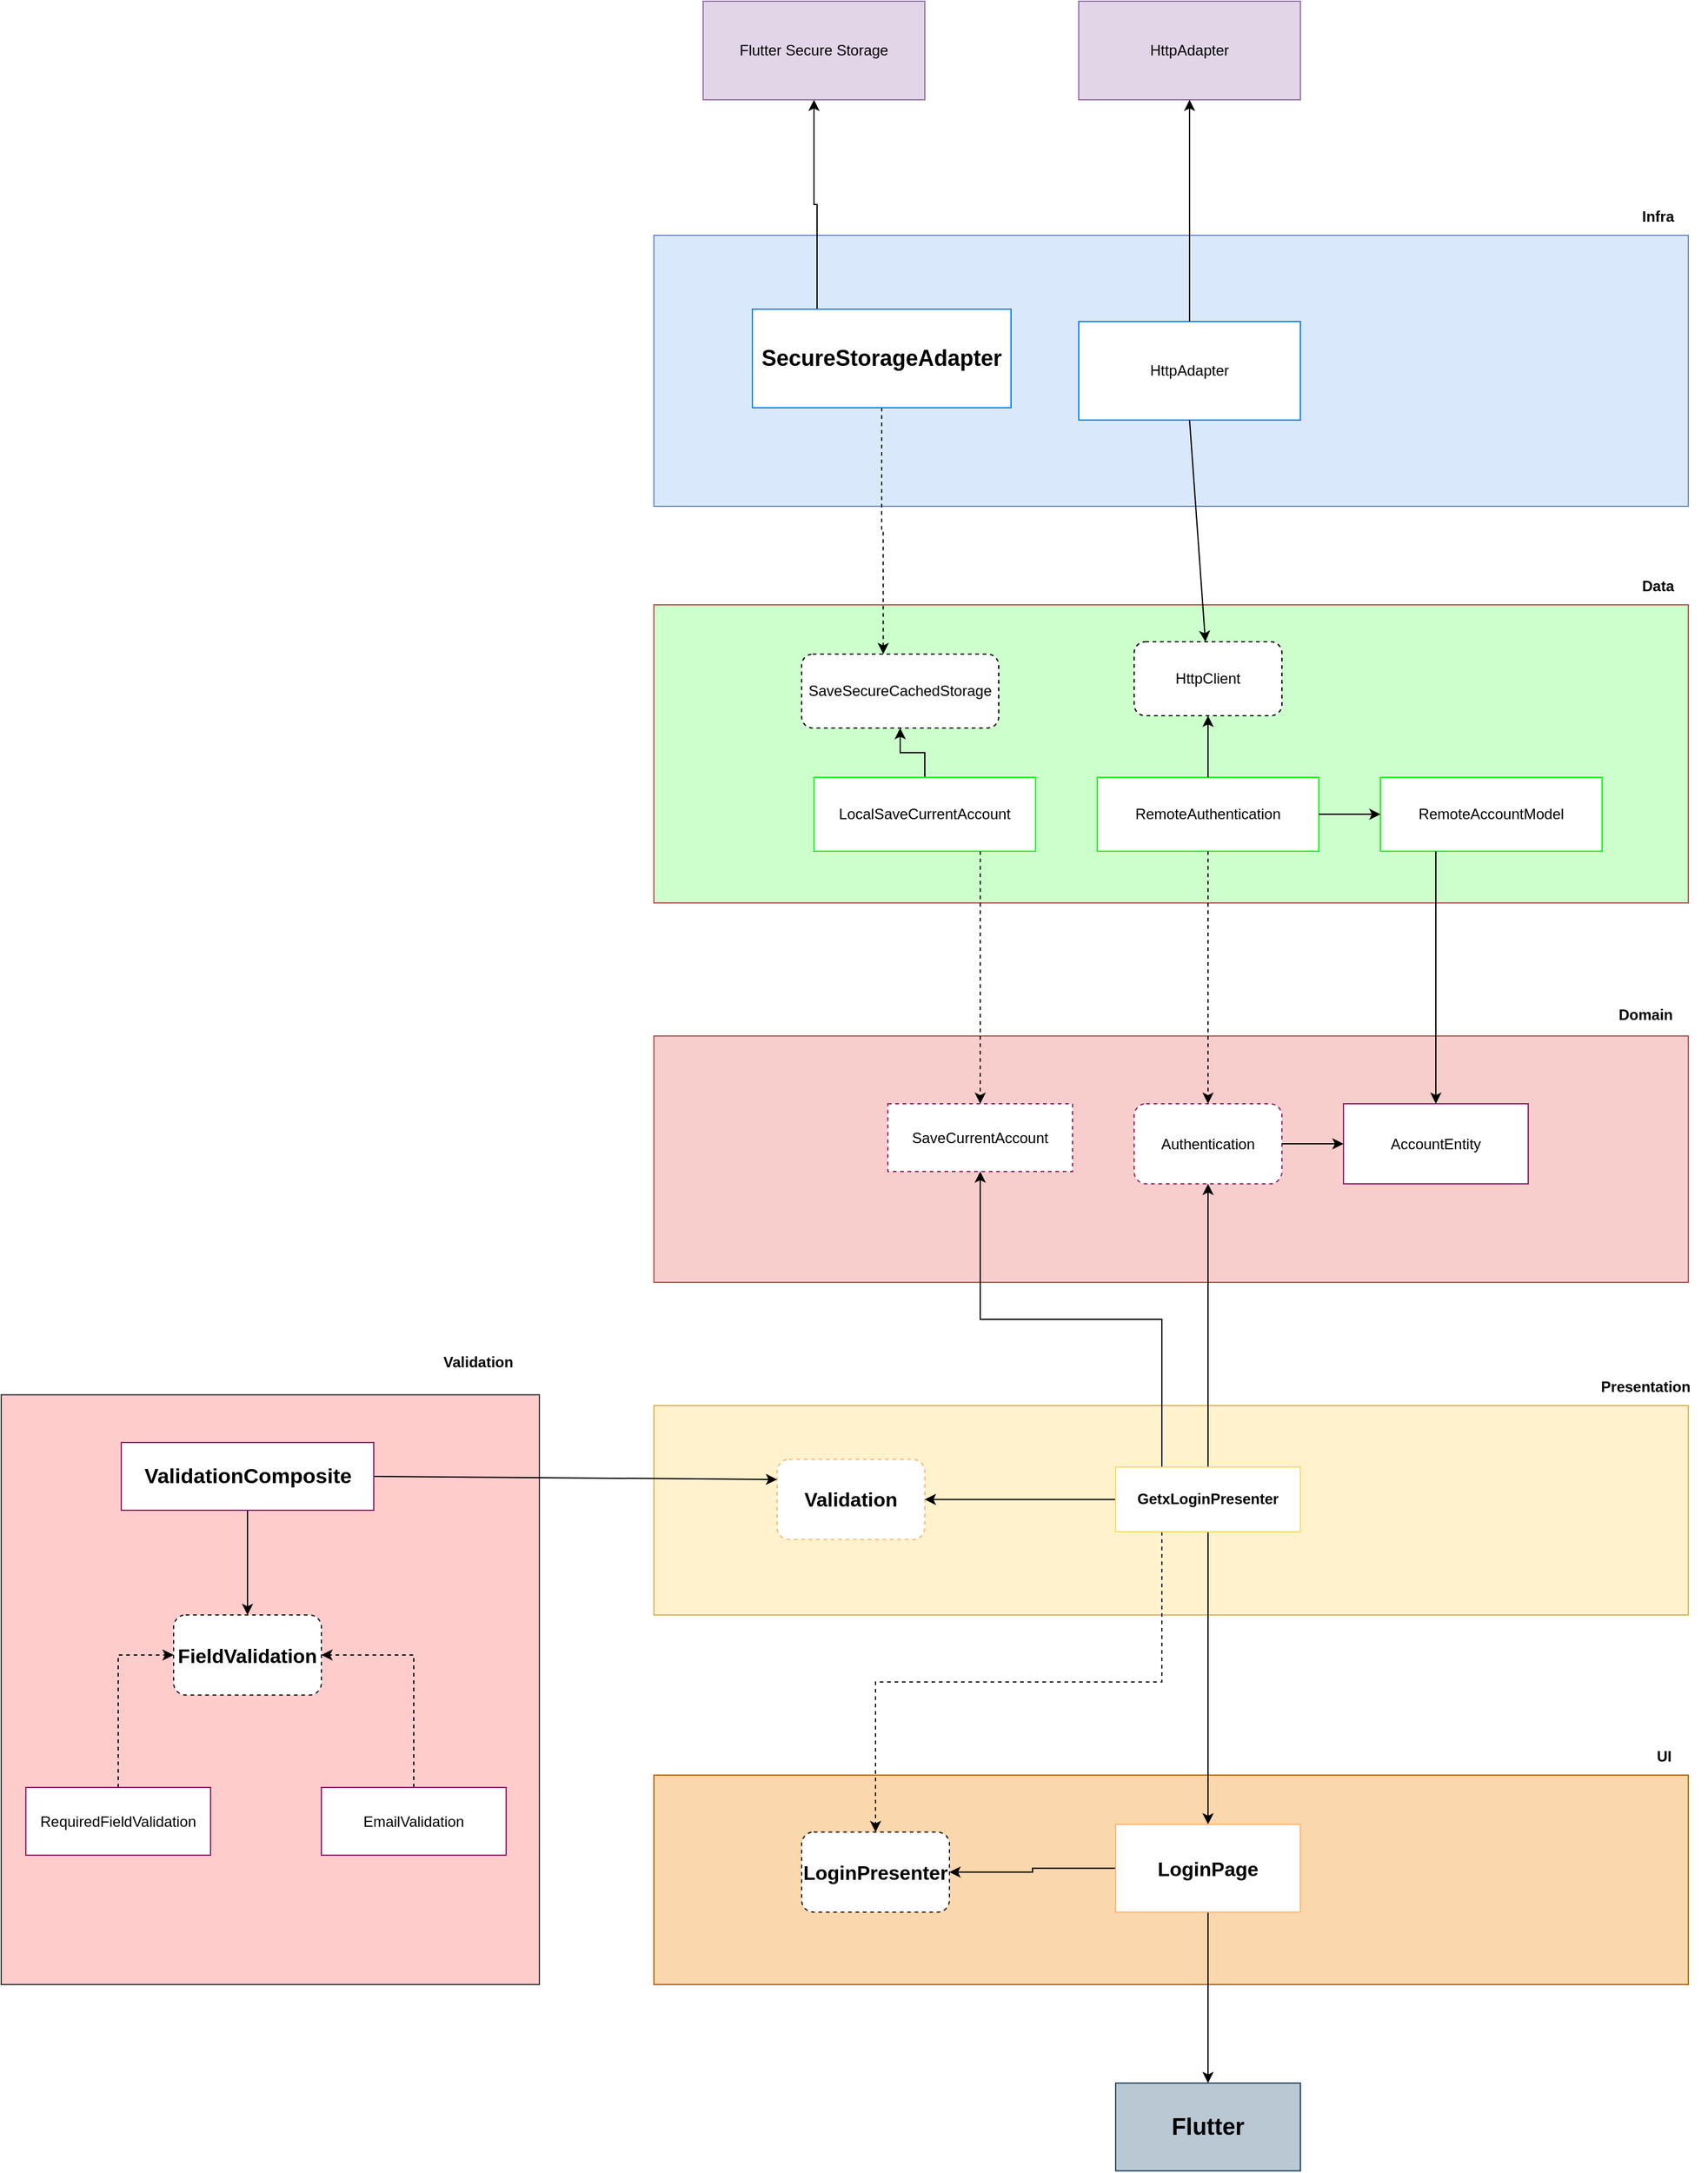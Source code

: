 <mxfile version="21.7.2" type="github" pages="5">
  <diagram name="Login" id="aWe7KM1cLbGeV50ehOjc">
    <mxGraphModel dx="2191" dy="1913" grid="1" gridSize="10" guides="1" tooltips="1" connect="1" arrows="1" fold="1" page="1" pageScale="1" pageWidth="827" pageHeight="1169" math="0" shadow="0">
      <root>
        <mxCell id="0" />
        <mxCell id="1" parent="0" />
        <mxCell id="XNv7TvhyOqcc_81UNLbF-1" value="" style="rounded=0;whiteSpace=wrap;html=1;fillColor=#f8cecc;strokeColor=#b85450;" parent="1" vertex="1">
          <mxGeometry x="-40" y="350" width="840" height="200" as="geometry" />
        </mxCell>
        <mxCell id="mrGHJU6OX8BGPNTDZ4Nh-1" value="SaveCurrentAccount" style="rounded=0;whiteSpace=wrap;html=1;strokeColor=#941967;dashed=1;" parent="1" vertex="1">
          <mxGeometry x="150" y="405" width="150" height="55" as="geometry" />
        </mxCell>
        <mxCell id="mrGHJU6OX8BGPNTDZ4Nh-2" value="AccountEntity" style="rounded=0;whiteSpace=wrap;html=1;strokeColor=#941967;" parent="1" vertex="1">
          <mxGeometry x="520" y="405" width="150" height="65" as="geometry" />
        </mxCell>
        <mxCell id="mrGHJU6OX8BGPNTDZ4Nh-3" value="&lt;span style=&quot;color: rgb(0, 0, 0); font-family: Helvetica; font-size: 12px; font-style: normal; font-variant-ligatures: normal; font-variant-caps: normal; font-weight: 400; letter-spacing: normal; orphans: 2; text-align: center; text-indent: 0px; text-transform: none; widows: 2; word-spacing: 0px; -webkit-text-stroke-width: 0px; background-color: rgb(251, 251, 251); text-decoration-thickness: initial; text-decoration-style: initial; text-decoration-color: initial; float: none; display: inline !important;&quot;&gt;Authentication&lt;/span&gt;" style="rounded=1;whiteSpace=wrap;html=1;dashed=1;strokeColor=#941967;" parent="1" vertex="1">
          <mxGeometry x="350" y="405" width="120" height="65" as="geometry" />
        </mxCell>
        <mxCell id="mrGHJU6OX8BGPNTDZ4Nh-5" value="" style="endArrow=classic;html=1;rounded=0;exitX=1;exitY=0.5;exitDx=0;exitDy=0;entryX=0;entryY=0.5;entryDx=0;entryDy=0;" parent="1" source="mrGHJU6OX8BGPNTDZ4Nh-3" target="mrGHJU6OX8BGPNTDZ4Nh-2" edge="1">
          <mxGeometry width="50" height="50" relative="1" as="geometry">
            <mxPoint x="360" y="433" as="sourcePoint" />
            <mxPoint x="310" y="433" as="targetPoint" />
          </mxGeometry>
        </mxCell>
        <mxCell id="mrGHJU6OX8BGPNTDZ4Nh-6" value="&lt;b&gt;Domain&lt;/b&gt;" style="text;html=1;align=center;verticalAlign=middle;resizable=0;points=[];autosize=1;strokeColor=none;fillColor=none;" parent="1" vertex="1">
          <mxGeometry x="730" y="318" width="70" height="30" as="geometry" />
        </mxCell>
        <mxCell id="mrGHJU6OX8BGPNTDZ4Nh-7" value="" style="rounded=0;whiteSpace=wrap;html=1;fillColor=#CCFFCC;strokeColor=#b85450;" parent="1" vertex="1">
          <mxGeometry x="-40" width="840" height="242" as="geometry" />
        </mxCell>
        <mxCell id="XKAzTYaSXbxQ3egyksWv-5" style="edgeStyle=orthogonalEdgeStyle;rounded=0;orthogonalLoop=1;jettySize=auto;html=1;entryX=0.5;entryY=1;entryDx=0;entryDy=0;" parent="1" source="mrGHJU6OX8BGPNTDZ4Nh-8" target="XKAzTYaSXbxQ3egyksWv-1" edge="1">
          <mxGeometry relative="1" as="geometry" />
        </mxCell>
        <mxCell id="mrGHJU6OX8BGPNTDZ4Nh-8" value="LocalSaveCurrentAccount" style="rounded=0;whiteSpace=wrap;html=1;strokeColor=#00FF00;" parent="1" vertex="1">
          <mxGeometry x="90" y="140" width="180" height="60" as="geometry" />
        </mxCell>
        <mxCell id="mrGHJU6OX8BGPNTDZ4Nh-10" value="&lt;span style=&quot;color: rgb(0, 0, 0); font-family: Helvetica; font-size: 12px; font-style: normal; font-variant-ligatures: normal; font-variant-caps: normal; font-weight: 400; letter-spacing: normal; orphans: 2; text-align: center; text-indent: 0px; text-transform: none; widows: 2; word-spacing: 0px; -webkit-text-stroke-width: 0px; background-color: rgb(251, 251, 251); text-decoration-thickness: initial; text-decoration-style: initial; text-decoration-color: initial; float: none; display: inline !important;&quot;&gt;HttpClient&lt;/span&gt;" style="rounded=1;whiteSpace=wrap;html=1;dashed=1;" parent="1" vertex="1">
          <mxGeometry x="350" y="30" width="120" height="60" as="geometry" />
        </mxCell>
        <mxCell id="mrGHJU6OX8BGPNTDZ4Nh-13" value="&lt;b&gt;Data&lt;br&gt;&lt;/b&gt;" style="text;html=1;align=center;verticalAlign=middle;resizable=0;points=[];autosize=1;strokeColor=none;fillColor=none;" parent="1" vertex="1">
          <mxGeometry x="750" y="-30" width="50" height="30" as="geometry" />
        </mxCell>
        <mxCell id="mrGHJU6OX8BGPNTDZ4Nh-15" value="RemoteAuthentication" style="rounded=0;whiteSpace=wrap;html=1;strokeColor=#00FF00;" parent="1" vertex="1">
          <mxGeometry x="320" y="140" width="180" height="60" as="geometry" />
        </mxCell>
        <mxCell id="mrGHJU6OX8BGPNTDZ4Nh-16" value="RemoteAccountModel&lt;br&gt;" style="rounded=0;whiteSpace=wrap;html=1;strokeColor=#00FF00;" parent="1" vertex="1">
          <mxGeometry x="550" y="140" width="180" height="60" as="geometry" />
        </mxCell>
        <mxCell id="mrGHJU6OX8BGPNTDZ4Nh-18" value="" style="endArrow=classic;html=1;rounded=0;exitX=1;exitY=0.5;exitDx=0;exitDy=0;entryX=0;entryY=0.5;entryDx=0;entryDy=0;" parent="1" source="mrGHJU6OX8BGPNTDZ4Nh-15" target="mrGHJU6OX8BGPNTDZ4Nh-16" edge="1">
          <mxGeometry width="50" height="50" relative="1" as="geometry">
            <mxPoint x="334" y="168" as="sourcePoint" />
            <mxPoint x="280" y="168" as="targetPoint" />
          </mxGeometry>
        </mxCell>
        <mxCell id="mrGHJU6OX8BGPNTDZ4Nh-20" value="" style="endArrow=classic;html=1;rounded=0;exitX=0.5;exitY=0;exitDx=0;exitDy=0;entryX=0.5;entryY=1;entryDx=0;entryDy=0;" parent="1" source="mrGHJU6OX8BGPNTDZ4Nh-15" target="mrGHJU6OX8BGPNTDZ4Nh-10" edge="1">
          <mxGeometry width="50" height="50" relative="1" as="geometry">
            <mxPoint x="514" y="168" as="sourcePoint" />
            <mxPoint x="570" y="168" as="targetPoint" />
          </mxGeometry>
        </mxCell>
        <mxCell id="mrGHJU6OX8BGPNTDZ4Nh-21" value="" style="endArrow=classic;html=1;rounded=0;exitX=0.75;exitY=1;exitDx=0;exitDy=0;dashed=1;" parent="1" source="mrGHJU6OX8BGPNTDZ4Nh-8" target="mrGHJU6OX8BGPNTDZ4Nh-1" edge="1">
          <mxGeometry width="50" height="50" relative="1" as="geometry">
            <mxPoint x="424" y="150" as="sourcePoint" />
            <mxPoint x="424" y="75" as="targetPoint" />
          </mxGeometry>
        </mxCell>
        <mxCell id="mrGHJU6OX8BGPNTDZ4Nh-22" value="" style="endArrow=classic;html=1;rounded=0;exitX=0.5;exitY=1;exitDx=0;exitDy=0;dashed=1;" parent="1" source="mrGHJU6OX8BGPNTDZ4Nh-15" target="mrGHJU6OX8BGPNTDZ4Nh-3" edge="1">
          <mxGeometry width="50" height="50" relative="1" as="geometry">
            <mxPoint x="235" y="185" as="sourcePoint" />
            <mxPoint x="235" y="415" as="targetPoint" />
          </mxGeometry>
        </mxCell>
        <mxCell id="mrGHJU6OX8BGPNTDZ4Nh-23" value="" style="endArrow=classic;html=1;rounded=0;exitX=0.25;exitY=1;exitDx=0;exitDy=0;entryX=0.5;entryY=0;entryDx=0;entryDy=0;" parent="1" source="mrGHJU6OX8BGPNTDZ4Nh-16" target="mrGHJU6OX8BGPNTDZ4Nh-2" edge="1">
          <mxGeometry width="50" height="50" relative="1" as="geometry">
            <mxPoint x="424" y="185" as="sourcePoint" />
            <mxPoint x="420" y="415" as="targetPoint" />
          </mxGeometry>
        </mxCell>
        <mxCell id="mrGHJU6OX8BGPNTDZ4Nh-26" value="" style="rounded=0;whiteSpace=wrap;html=1;fillColor=#dae8fc;strokeColor=#6c8ebf;" parent="1" vertex="1">
          <mxGeometry x="-40" y="-300" width="840" height="220" as="geometry" />
        </mxCell>
        <mxCell id="mrGHJU6OX8BGPNTDZ4Nh-27" value="&lt;b&gt;Infra&lt;br&gt;&lt;/b&gt;" style="text;html=1;align=center;verticalAlign=middle;resizable=0;points=[];autosize=1;strokeColor=none;fillColor=none;" parent="1" vertex="1">
          <mxGeometry x="750" y="-330" width="50" height="30" as="geometry" />
        </mxCell>
        <mxCell id="mrGHJU6OX8BGPNTDZ4Nh-28" value="HttpAdapter" style="rounded=0;whiteSpace=wrap;html=1;strokeColor=#007FFF;" parent="1" vertex="1">
          <mxGeometry x="305" y="-230" width="180" height="80" as="geometry" />
        </mxCell>
        <mxCell id="mrGHJU6OX8BGPNTDZ4Nh-29" value="HttpAdapter" style="rounded=0;whiteSpace=wrap;html=1;strokeColor=#9673a6;fillColor=#e1d5e7;" parent="1" vertex="1">
          <mxGeometry x="305" y="-490" width="180" height="80" as="geometry" />
        </mxCell>
        <mxCell id="mrGHJU6OX8BGPNTDZ4Nh-32" value="" style="endArrow=classic;html=1;rounded=0;entryX=0.5;entryY=1;entryDx=0;entryDy=0;exitX=0.5;exitY=0;exitDx=0;exitDy=0;" parent="1" source="mrGHJU6OX8BGPNTDZ4Nh-28" target="mrGHJU6OX8BGPNTDZ4Nh-29" edge="1">
          <mxGeometry width="50" height="50" relative="1" as="geometry">
            <mxPoint x="380" y="-240" as="sourcePoint" />
            <mxPoint x="430" y="-290" as="targetPoint" />
          </mxGeometry>
        </mxCell>
        <mxCell id="mrGHJU6OX8BGPNTDZ4Nh-33" value="" style="endArrow=classic;html=1;rounded=0;exitX=0.5;exitY=1;exitDx=0;exitDy=0;" parent="1" source="mrGHJU6OX8BGPNTDZ4Nh-28" target="mrGHJU6OX8BGPNTDZ4Nh-10" edge="1">
          <mxGeometry width="50" height="50" relative="1" as="geometry">
            <mxPoint x="420" y="210" as="sourcePoint" />
            <mxPoint x="420" y="415" as="targetPoint" />
          </mxGeometry>
        </mxCell>
        <mxCell id="25qVP3tNqjSFFK3HfMNO-1" value="" style="rounded=0;whiteSpace=wrap;html=1;fillColor=#fff2cc;strokeColor=#d6b656;" parent="1" vertex="1">
          <mxGeometry x="-40" y="650" width="840" height="170" as="geometry" />
        </mxCell>
        <mxCell id="25qVP3tNqjSFFK3HfMNO-2" value="&lt;b&gt;Presentation&lt;br&gt;&lt;/b&gt;" style="text;html=1;align=center;verticalAlign=middle;resizable=0;points=[];autosize=1;strokeColor=none;fillColor=none;" parent="1" vertex="1">
          <mxGeometry x="715" y="620" width="100" height="30" as="geometry" />
        </mxCell>
        <mxCell id="25qVP3tNqjSFFK3HfMNO-3" value="&lt;b&gt;UI&lt;br&gt;&lt;/b&gt;" style="text;html=1;align=center;verticalAlign=middle;resizable=0;points=[];autosize=1;strokeColor=none;fillColor=none;" parent="1" vertex="1">
          <mxGeometry x="760" y="920" width="40" height="30" as="geometry" />
        </mxCell>
        <mxCell id="25qVP3tNqjSFFK3HfMNO-4" value="" style="rounded=0;whiteSpace=wrap;html=1;fillColor=#fad7ac;strokeColor=#b46504;" parent="1" vertex="1">
          <mxGeometry x="-40" y="950" width="840" height="170" as="geometry" />
        </mxCell>
        <mxCell id="25qVP3tNqjSFFK3HfMNO-5" value="&lt;span style=&quot;color: rgb(0, 0, 0); font-family: Helvetica; font-style: normal; font-variant-ligatures: normal; font-variant-caps: normal; letter-spacing: normal; orphans: 2; text-align: center; text-indent: 0px; text-transform: none; widows: 2; word-spacing: 0px; -webkit-text-stroke-width: 0px; background-color: rgb(251, 251, 251); text-decoration-thickness: initial; text-decoration-style: initial; text-decoration-color: initial; float: none; display: inline !important;&quot;&gt;&lt;font style=&quot;font-size: 16px;&quot;&gt;&lt;b&gt;Validation&lt;/b&gt;&lt;/font&gt;&lt;br&gt;&lt;/span&gt;" style="rounded=1;whiteSpace=wrap;html=1;dashed=1;strokeColor=#FFB570;" parent="1" vertex="1">
          <mxGeometry x="60" y="693.75" width="120" height="65" as="geometry" />
        </mxCell>
        <mxCell id="25qVP3tNqjSFFK3HfMNO-9" style="edgeStyle=orthogonalEdgeStyle;rounded=0;orthogonalLoop=1;jettySize=auto;html=1;entryX=0.5;entryY=1;entryDx=0;entryDy=0;" parent="1" source="25qVP3tNqjSFFK3HfMNO-6" target="mrGHJU6OX8BGPNTDZ4Nh-3" edge="1">
          <mxGeometry relative="1" as="geometry" />
        </mxCell>
        <mxCell id="25qVP3tNqjSFFK3HfMNO-10" style="edgeStyle=orthogonalEdgeStyle;rounded=0;orthogonalLoop=1;jettySize=auto;html=1;entryX=1;entryY=0.5;entryDx=0;entryDy=0;" parent="1" source="25qVP3tNqjSFFK3HfMNO-6" target="25qVP3tNqjSFFK3HfMNO-5" edge="1">
          <mxGeometry relative="1" as="geometry" />
        </mxCell>
        <mxCell id="25qVP3tNqjSFFK3HfMNO-12" style="edgeStyle=orthogonalEdgeStyle;rounded=0;orthogonalLoop=1;jettySize=auto;html=1;" parent="1" source="25qVP3tNqjSFFK3HfMNO-6" target="25qVP3tNqjSFFK3HfMNO-11" edge="1">
          <mxGeometry relative="1" as="geometry" />
        </mxCell>
        <mxCell id="fgcIqUVsbNUQbCfpphny-3" style="edgeStyle=orthogonalEdgeStyle;rounded=0;orthogonalLoop=1;jettySize=auto;html=1;exitX=0.25;exitY=1;exitDx=0;exitDy=0;entryX=0.5;entryY=0;entryDx=0;entryDy=0;dashed=1;" parent="1" source="25qVP3tNqjSFFK3HfMNO-6" target="fgcIqUVsbNUQbCfpphny-1" edge="1">
          <mxGeometry relative="1" as="geometry" />
        </mxCell>
        <mxCell id="XKAzTYaSXbxQ3egyksWv-6" style="edgeStyle=orthogonalEdgeStyle;rounded=0;orthogonalLoop=1;jettySize=auto;html=1;exitX=0.25;exitY=0;exitDx=0;exitDy=0;entryX=0.5;entryY=1;entryDx=0;entryDy=0;" parent="1" source="25qVP3tNqjSFFK3HfMNO-6" target="mrGHJU6OX8BGPNTDZ4Nh-1" edge="1">
          <mxGeometry relative="1" as="geometry" />
        </mxCell>
        <mxCell id="25qVP3tNqjSFFK3HfMNO-6" value="&lt;b&gt;GetxLoginPresenter&lt;br&gt;&lt;/b&gt;" style="rounded=0;whiteSpace=wrap;html=1;strokeColor=#FFD966;" parent="1" vertex="1">
          <mxGeometry x="335" y="700" width="150" height="52.5" as="geometry" />
        </mxCell>
        <mxCell id="25qVP3tNqjSFFK3HfMNO-14" style="edgeStyle=orthogonalEdgeStyle;rounded=0;orthogonalLoop=1;jettySize=auto;html=1;exitX=0.5;exitY=1;exitDx=0;exitDy=0;" parent="1" source="25qVP3tNqjSFFK3HfMNO-11" target="25qVP3tNqjSFFK3HfMNO-13" edge="1">
          <mxGeometry relative="1" as="geometry" />
        </mxCell>
        <mxCell id="fgcIqUVsbNUQbCfpphny-2" style="edgeStyle=orthogonalEdgeStyle;rounded=0;orthogonalLoop=1;jettySize=auto;html=1;exitX=0;exitY=0.5;exitDx=0;exitDy=0;entryX=1;entryY=0.5;entryDx=0;entryDy=0;" parent="1" source="25qVP3tNqjSFFK3HfMNO-11" target="fgcIqUVsbNUQbCfpphny-1" edge="1">
          <mxGeometry relative="1" as="geometry" />
        </mxCell>
        <mxCell id="25qVP3tNqjSFFK3HfMNO-11" value="&lt;font style=&quot;font-size: 16px;&quot;&gt;&lt;b&gt;LoginPage&lt;/b&gt;&lt;/font&gt;" style="rounded=0;whiteSpace=wrap;html=1;strokeColor=#FFB570;" parent="1" vertex="1">
          <mxGeometry x="335" y="990" width="150" height="71.25" as="geometry" />
        </mxCell>
        <mxCell id="25qVP3tNqjSFFK3HfMNO-13" value="&lt;b&gt;&lt;font style=&quot;font-size: 19px;&quot;&gt;Flutter&lt;/font&gt;&lt;/b&gt;" style="rounded=0;whiteSpace=wrap;html=1;strokeColor=#23445d;fillColor=#bac8d3;" parent="1" vertex="1">
          <mxGeometry x="335" y="1200" width="150" height="71.25" as="geometry" />
        </mxCell>
        <mxCell id="25qVP3tNqjSFFK3HfMNO-15" value="" style="rounded=0;whiteSpace=wrap;html=1;fillColor=#ffcccc;strokeColor=#36393d;" parent="1" vertex="1">
          <mxGeometry x="-570" y="641.25" width="437" height="478.75" as="geometry" />
        </mxCell>
        <mxCell id="25qVP3tNqjSFFK3HfMNO-16" value="&lt;b&gt;Validation&lt;br&gt;&lt;/b&gt;" style="text;html=1;align=center;verticalAlign=middle;resizable=0;points=[];autosize=1;strokeColor=none;fillColor=none;" parent="1" vertex="1">
          <mxGeometry x="-223" y="600" width="80" height="30" as="geometry" />
        </mxCell>
        <mxCell id="25qVP3tNqjSFFK3HfMNO-20" style="rounded=0;orthogonalLoop=1;jettySize=auto;html=1;exitX=1;exitY=0.5;exitDx=0;exitDy=0;entryX=0;entryY=0.25;entryDx=0;entryDy=0;" parent="1" source="25qVP3tNqjSFFK3HfMNO-17" target="25qVP3tNqjSFFK3HfMNO-5" edge="1">
          <mxGeometry relative="1" as="geometry" />
        </mxCell>
        <mxCell id="fgcIqUVsbNUQbCfpphny-6" style="edgeStyle=orthogonalEdgeStyle;rounded=0;orthogonalLoop=1;jettySize=auto;html=1;exitX=0.5;exitY=1;exitDx=0;exitDy=0;entryX=0.5;entryY=0;entryDx=0;entryDy=0;" parent="1" source="25qVP3tNqjSFFK3HfMNO-17" target="fgcIqUVsbNUQbCfpphny-4" edge="1">
          <mxGeometry relative="1" as="geometry" />
        </mxCell>
        <mxCell id="25qVP3tNqjSFFK3HfMNO-17" value="&lt;b&gt;&lt;font style=&quot;font-size: 17px;&quot;&gt;ValidationComposite&lt;/font&gt;&lt;/b&gt;" style="rounded=0;whiteSpace=wrap;html=1;strokeColor=#941967;" parent="1" vertex="1">
          <mxGeometry x="-472.5" y="680" width="205" height="55" as="geometry" />
        </mxCell>
        <mxCell id="fgcIqUVsbNUQbCfpphny-5" style="edgeStyle=orthogonalEdgeStyle;rounded=0;orthogonalLoop=1;jettySize=auto;html=1;exitX=0.5;exitY=0;exitDx=0;exitDy=0;entryX=0;entryY=0.5;entryDx=0;entryDy=0;strokeColor=#000000;dashed=1;" parent="1" source="25qVP3tNqjSFFK3HfMNO-18" target="fgcIqUVsbNUQbCfpphny-4" edge="1">
          <mxGeometry relative="1" as="geometry" />
        </mxCell>
        <mxCell id="25qVP3tNqjSFFK3HfMNO-18" value="RequiredFieldValidation" style="rounded=0;whiteSpace=wrap;html=1;strokeColor=#941967;" parent="1" vertex="1">
          <mxGeometry x="-550" y="960" width="150" height="55" as="geometry" />
        </mxCell>
        <mxCell id="25qVP3tNqjSFFK3HfMNO-22" style="rounded=0;orthogonalLoop=1;jettySize=auto;html=1;entryX=1;entryY=0.5;entryDx=0;entryDy=0;dashed=1;edgeStyle=orthogonalEdgeStyle;" parent="1" source="25qVP3tNqjSFFK3HfMNO-19" target="fgcIqUVsbNUQbCfpphny-4" edge="1">
          <mxGeometry relative="1" as="geometry" />
        </mxCell>
        <mxCell id="25qVP3tNqjSFFK3HfMNO-19" value="EmailValidation" style="rounded=0;whiteSpace=wrap;html=1;strokeColor=#941967;" parent="1" vertex="1">
          <mxGeometry x="-310" y="960" width="150" height="55" as="geometry" />
        </mxCell>
        <mxCell id="fgcIqUVsbNUQbCfpphny-1" value="&lt;span style=&quot;color: rgb(0, 0, 0); font-family: Helvetica; font-style: normal; font-variant-ligatures: normal; font-variant-caps: normal; letter-spacing: normal; orphans: 2; text-align: center; text-indent: 0px; text-transform: none; widows: 2; word-spacing: 0px; -webkit-text-stroke-width: 0px; background-color: rgb(251, 251, 251); text-decoration-thickness: initial; text-decoration-style: initial; text-decoration-color: initial; float: none; display: inline !important;&quot;&gt;&lt;font style=&quot;font-size: 16px;&quot;&gt;&lt;b&gt;LoginPresenter&lt;/b&gt;&lt;/font&gt;&lt;br&gt;&lt;/span&gt;" style="rounded=1;whiteSpace=wrap;html=1;dashed=1;strokeColor=#1A1A1A;" parent="1" vertex="1">
          <mxGeometry x="80" y="996.25" width="120" height="65" as="geometry" />
        </mxCell>
        <mxCell id="fgcIqUVsbNUQbCfpphny-4" value="&lt;span style=&quot;color: rgb(0, 0, 0); font-family: Helvetica; font-style: normal; font-variant-ligatures: normal; font-variant-caps: normal; letter-spacing: normal; orphans: 2; text-align: center; text-indent: 0px; text-transform: none; widows: 2; word-spacing: 0px; -webkit-text-stroke-width: 0px; background-color: rgb(251, 251, 251); text-decoration-thickness: initial; text-decoration-style: initial; text-decoration-color: initial; float: none; display: inline !important;&quot;&gt;&lt;font style=&quot;font-size: 16px;&quot;&gt;&lt;b&gt;FieldValidation&lt;/b&gt;&lt;/font&gt;&lt;br&gt;&lt;/span&gt;" style="rounded=1;whiteSpace=wrap;html=1;dashed=1;strokeColor=#1A1A1A;" parent="1" vertex="1">
          <mxGeometry x="-430" y="820" width="120" height="65" as="geometry" />
        </mxCell>
        <mxCell id="XKAzTYaSXbxQ3egyksWv-1" value="&lt;span style=&quot;color: rgb(0, 0, 0); font-family: Helvetica; font-size: 12px; font-style: normal; font-variant-ligatures: normal; font-variant-caps: normal; font-weight: 400; letter-spacing: normal; orphans: 2; text-align: center; text-indent: 0px; text-transform: none; widows: 2; word-spacing: 0px; -webkit-text-stroke-width: 0px; background-color: rgb(251, 251, 251); text-decoration-thickness: initial; text-decoration-style: initial; text-decoration-color: initial; float: none; display: inline !important;&quot;&gt;SaveSecureCachedStorage&lt;/span&gt;" style="rounded=1;whiteSpace=wrap;html=1;dashed=1;" parent="1" vertex="1">
          <mxGeometry x="80" y="40" width="160" height="60" as="geometry" />
        </mxCell>
        <mxCell id="XKAzTYaSXbxQ3egyksWv-9" style="edgeStyle=orthogonalEdgeStyle;rounded=0;orthogonalLoop=1;jettySize=auto;html=1;exitX=0.5;exitY=1;exitDx=0;exitDy=0;entryX=0.414;entryY=0;entryDx=0;entryDy=0;entryPerimeter=0;dashed=1;" parent="1" source="XKAzTYaSXbxQ3egyksWv-7" target="XKAzTYaSXbxQ3egyksWv-1" edge="1">
          <mxGeometry relative="1" as="geometry" />
        </mxCell>
        <mxCell id="XKAzTYaSXbxQ3egyksWv-12" style="edgeStyle=orthogonalEdgeStyle;rounded=0;orthogonalLoop=1;jettySize=auto;html=1;exitX=0.25;exitY=0;exitDx=0;exitDy=0;entryX=0.5;entryY=1;entryDx=0;entryDy=0;" parent="1" source="XKAzTYaSXbxQ3egyksWv-7" target="XKAzTYaSXbxQ3egyksWv-11" edge="1">
          <mxGeometry relative="1" as="geometry" />
        </mxCell>
        <mxCell id="XKAzTYaSXbxQ3egyksWv-7" value="&lt;h2 style=&quot;border-color: var(--border-color);&quot;&gt;SecureStorageAdapter&lt;/h2&gt;" style="rounded=0;whiteSpace=wrap;html=1;strokeColor=#007FFF;" parent="1" vertex="1">
          <mxGeometry x="40" y="-240" width="210" height="80" as="geometry" />
        </mxCell>
        <mxCell id="XKAzTYaSXbxQ3egyksWv-11" value="Flutter Secure Storage" style="rounded=0;whiteSpace=wrap;html=1;strokeColor=#9673a6;fillColor=#e1d5e7;" parent="1" vertex="1">
          <mxGeometry y="-490" width="180" height="80" as="geometry" />
        </mxCell>
      </root>
    </mxGraphModel>
  </diagram>
  <diagram name="estudio_08" id="YkeKDttaN5AcmhDC6ozO">
    <mxGraphModel dx="2776" dy="2232" grid="1" gridSize="10" guides="1" tooltips="1" connect="1" arrows="1" fold="1" page="1" pageScale="1" pageWidth="827" pageHeight="1169" math="0" shadow="0">
      <root>
        <mxCell id="LcdhuryH9HWmWN0hnHEj-0" />
        <mxCell id="LcdhuryH9HWmWN0hnHEj-1" parent="LcdhuryH9HWmWN0hnHEj-0" />
        <mxCell id="LcdhuryH9HWmWN0hnHEj-2" value="" style="rounded=0;whiteSpace=wrap;html=1;fillColor=#f8cecc;strokeColor=#b85450;" vertex="1" parent="LcdhuryH9HWmWN0hnHEj-1">
          <mxGeometry x="-40" y="350" width="840" height="200" as="geometry" />
        </mxCell>
        <mxCell id="LcdhuryH9HWmWN0hnHEj-4" value="Estudio08Entity" style="rounded=0;whiteSpace=wrap;html=1;strokeColor=#941967;" vertex="1" parent="LcdhuryH9HWmWN0hnHEj-1">
          <mxGeometry x="520" y="405" width="150" height="65" as="geometry" />
        </mxCell>
        <mxCell id="LcdhuryH9HWmWN0hnHEj-5" value="&lt;span style=&quot;color: rgb(0, 0, 0); font-family: Helvetica; font-size: 12px; font-style: normal; font-variant-ligatures: normal; font-variant-caps: normal; font-weight: 400; letter-spacing: normal; orphans: 2; text-align: center; text-indent: 0px; text-transform: none; widows: 2; word-spacing: 0px; -webkit-text-stroke-width: 0px; background-color: rgb(251, 251, 251); text-decoration-thickness: initial; text-decoration-style: initial; text-decoration-color: initial; float: none; display: inline !important;&quot;&gt;Estudio08&lt;br&gt;&lt;/span&gt;" style="rounded=1;whiteSpace=wrap;html=1;dashed=1;strokeColor=#941967;" vertex="1" parent="LcdhuryH9HWmWN0hnHEj-1">
          <mxGeometry x="350" y="405" width="120" height="65" as="geometry" />
        </mxCell>
        <mxCell id="LcdhuryH9HWmWN0hnHEj-6" value="" style="endArrow=classic;html=1;rounded=0;exitX=1;exitY=0.5;exitDx=0;exitDy=0;entryX=0;entryY=0.5;entryDx=0;entryDy=0;" edge="1" parent="LcdhuryH9HWmWN0hnHEj-1" source="LcdhuryH9HWmWN0hnHEj-5" target="LcdhuryH9HWmWN0hnHEj-4">
          <mxGeometry width="50" height="50" relative="1" as="geometry">
            <mxPoint x="360" y="433" as="sourcePoint" />
            <mxPoint x="310" y="433" as="targetPoint" />
          </mxGeometry>
        </mxCell>
        <mxCell id="LcdhuryH9HWmWN0hnHEj-7" value="&lt;b&gt;Domain&lt;/b&gt;" style="text;html=1;align=center;verticalAlign=middle;resizable=0;points=[];autosize=1;strokeColor=none;fillColor=none;" vertex="1" parent="LcdhuryH9HWmWN0hnHEj-1">
          <mxGeometry x="730" y="318" width="70" height="30" as="geometry" />
        </mxCell>
        <mxCell id="LcdhuryH9HWmWN0hnHEj-8" value="" style="rounded=0;whiteSpace=wrap;html=1;fillColor=#CCFFCC;strokeColor=#b85450;" vertex="1" parent="LcdhuryH9HWmWN0hnHEj-1">
          <mxGeometry x="-40" width="840" height="242" as="geometry" />
        </mxCell>
        <mxCell id="LcdhuryH9HWmWN0hnHEj-11" value="&lt;span style=&quot;color: rgb(0, 0, 0); font-family: Helvetica; font-size: 12px; font-style: normal; font-variant-ligatures: normal; font-variant-caps: normal; font-weight: 400; letter-spacing: normal; orphans: 2; text-align: center; text-indent: 0px; text-transform: none; widows: 2; word-spacing: 0px; -webkit-text-stroke-width: 0px; background-color: rgb(251, 251, 251); text-decoration-thickness: initial; text-decoration-style: initial; text-decoration-color: initial; float: none; display: inline !important;&quot;&gt;HttpClient&lt;/span&gt;" style="rounded=1;whiteSpace=wrap;html=1;dashed=1;" vertex="1" parent="LcdhuryH9HWmWN0hnHEj-1">
          <mxGeometry x="350" y="30" width="120" height="60" as="geometry" />
        </mxCell>
        <mxCell id="LcdhuryH9HWmWN0hnHEj-12" value="&lt;b&gt;Data&lt;br&gt;&lt;/b&gt;" style="text;html=1;align=center;verticalAlign=middle;resizable=0;points=[];autosize=1;strokeColor=none;fillColor=none;" vertex="1" parent="LcdhuryH9HWmWN0hnHEj-1">
          <mxGeometry x="750" y="-30" width="50" height="30" as="geometry" />
        </mxCell>
        <mxCell id="LcdhuryH9HWmWN0hnHEj-13" value="" style="rounded=0;whiteSpace=wrap;html=1;strokeColor=#00FF00;" vertex="1" parent="LcdhuryH9HWmWN0hnHEj-1">
          <mxGeometry x="320" y="140" width="180" height="60" as="geometry" />
        </mxCell>
        <mxCell id="LcdhuryH9HWmWN0hnHEj-14" value="" style="rounded=0;whiteSpace=wrap;html=1;strokeColor=#00FF00;" vertex="1" parent="LcdhuryH9HWmWN0hnHEj-1">
          <mxGeometry x="550" y="140" width="180" height="60" as="geometry" />
        </mxCell>
        <mxCell id="LcdhuryH9HWmWN0hnHEj-15" value="" style="endArrow=classic;html=1;rounded=0;exitX=1;exitY=0.5;exitDx=0;exitDy=0;entryX=0;entryY=0.5;entryDx=0;entryDy=0;" edge="1" parent="LcdhuryH9HWmWN0hnHEj-1" source="LcdhuryH9HWmWN0hnHEj-13" target="LcdhuryH9HWmWN0hnHEj-14">
          <mxGeometry width="50" height="50" relative="1" as="geometry">
            <mxPoint x="334" y="168" as="sourcePoint" />
            <mxPoint x="280" y="168" as="targetPoint" />
          </mxGeometry>
        </mxCell>
        <mxCell id="LcdhuryH9HWmWN0hnHEj-16" value="" style="endArrow=classic;html=1;rounded=0;exitX=0.5;exitY=0;exitDx=0;exitDy=0;entryX=0.5;entryY=1;entryDx=0;entryDy=0;" edge="1" parent="LcdhuryH9HWmWN0hnHEj-1" source="LcdhuryH9HWmWN0hnHEj-13" target="LcdhuryH9HWmWN0hnHEj-11">
          <mxGeometry width="50" height="50" relative="1" as="geometry">
            <mxPoint x="514" y="168" as="sourcePoint" />
            <mxPoint x="570" y="168" as="targetPoint" />
          </mxGeometry>
        </mxCell>
        <mxCell id="LcdhuryH9HWmWN0hnHEj-18" value="" style="endArrow=classic;html=1;rounded=0;exitX=0.5;exitY=1;exitDx=0;exitDy=0;dashed=1;" edge="1" parent="LcdhuryH9HWmWN0hnHEj-1" source="LcdhuryH9HWmWN0hnHEj-13" target="LcdhuryH9HWmWN0hnHEj-5">
          <mxGeometry width="50" height="50" relative="1" as="geometry">
            <mxPoint x="235" y="185" as="sourcePoint" />
            <mxPoint x="235" y="415" as="targetPoint" />
          </mxGeometry>
        </mxCell>
        <mxCell id="LcdhuryH9HWmWN0hnHEj-19" value="" style="endArrow=classic;html=1;rounded=0;exitX=0.25;exitY=1;exitDx=0;exitDy=0;entryX=0.5;entryY=0;entryDx=0;entryDy=0;" edge="1" parent="LcdhuryH9HWmWN0hnHEj-1" source="LcdhuryH9HWmWN0hnHEj-14" target="LcdhuryH9HWmWN0hnHEj-4">
          <mxGeometry width="50" height="50" relative="1" as="geometry">
            <mxPoint x="424" y="185" as="sourcePoint" />
            <mxPoint x="420" y="415" as="targetPoint" />
          </mxGeometry>
        </mxCell>
        <mxCell id="LcdhuryH9HWmWN0hnHEj-20" value="" style="rounded=0;whiteSpace=wrap;html=1;fillColor=#dae8fc;strokeColor=#6c8ebf;" vertex="1" parent="LcdhuryH9HWmWN0hnHEj-1">
          <mxGeometry x="-40" y="-300" width="840" height="220" as="geometry" />
        </mxCell>
        <mxCell id="LcdhuryH9HWmWN0hnHEj-21" value="&lt;b&gt;Infra&lt;br&gt;&lt;/b&gt;" style="text;html=1;align=center;verticalAlign=middle;resizable=0;points=[];autosize=1;strokeColor=none;fillColor=none;" vertex="1" parent="LcdhuryH9HWmWN0hnHEj-1">
          <mxGeometry x="750" y="-330" width="50" height="30" as="geometry" />
        </mxCell>
        <mxCell id="LcdhuryH9HWmWN0hnHEj-22" value="HttpAdapter" style="rounded=0;whiteSpace=wrap;html=1;strokeColor=#007FFF;" vertex="1" parent="LcdhuryH9HWmWN0hnHEj-1">
          <mxGeometry x="305" y="-230" width="180" height="80" as="geometry" />
        </mxCell>
        <mxCell id="LcdhuryH9HWmWN0hnHEj-23" value="HttpAdapter" style="rounded=0;whiteSpace=wrap;html=1;strokeColor=#9673a6;fillColor=#e1d5e7;" vertex="1" parent="LcdhuryH9HWmWN0hnHEj-1">
          <mxGeometry x="305" y="-490" width="180" height="80" as="geometry" />
        </mxCell>
        <mxCell id="LcdhuryH9HWmWN0hnHEj-24" value="" style="endArrow=classic;html=1;rounded=0;entryX=0.5;entryY=1;entryDx=0;entryDy=0;exitX=0.5;exitY=0;exitDx=0;exitDy=0;" edge="1" parent="LcdhuryH9HWmWN0hnHEj-1" source="LcdhuryH9HWmWN0hnHEj-22" target="LcdhuryH9HWmWN0hnHEj-23">
          <mxGeometry width="50" height="50" relative="1" as="geometry">
            <mxPoint x="380" y="-240" as="sourcePoint" />
            <mxPoint x="430" y="-290" as="targetPoint" />
          </mxGeometry>
        </mxCell>
        <mxCell id="LcdhuryH9HWmWN0hnHEj-25" value="" style="endArrow=classic;html=1;rounded=0;exitX=0.5;exitY=1;exitDx=0;exitDy=0;" edge="1" parent="LcdhuryH9HWmWN0hnHEj-1" source="LcdhuryH9HWmWN0hnHEj-22" target="LcdhuryH9HWmWN0hnHEj-11">
          <mxGeometry width="50" height="50" relative="1" as="geometry">
            <mxPoint x="420" y="210" as="sourcePoint" />
            <mxPoint x="420" y="415" as="targetPoint" />
          </mxGeometry>
        </mxCell>
        <mxCell id="LcdhuryH9HWmWN0hnHEj-26" value="" style="rounded=0;whiteSpace=wrap;html=1;fillColor=#fff2cc;strokeColor=#d6b656;" vertex="1" parent="LcdhuryH9HWmWN0hnHEj-1">
          <mxGeometry x="-40" y="650" width="840" height="170" as="geometry" />
        </mxCell>
        <mxCell id="LcdhuryH9HWmWN0hnHEj-27" value="&lt;b&gt;Presentation&lt;br&gt;&lt;/b&gt;" style="text;html=1;align=center;verticalAlign=middle;resizable=0;points=[];autosize=1;strokeColor=none;fillColor=none;" vertex="1" parent="LcdhuryH9HWmWN0hnHEj-1">
          <mxGeometry x="715" y="620" width="100" height="30" as="geometry" />
        </mxCell>
        <mxCell id="LcdhuryH9HWmWN0hnHEj-28" value="&lt;b&gt;UI&lt;br&gt;&lt;/b&gt;" style="text;html=1;align=center;verticalAlign=middle;resizable=0;points=[];autosize=1;strokeColor=none;fillColor=none;" vertex="1" parent="LcdhuryH9HWmWN0hnHEj-1">
          <mxGeometry x="760" y="920" width="40" height="30" as="geometry" />
        </mxCell>
        <mxCell id="LcdhuryH9HWmWN0hnHEj-29" value="" style="rounded=0;whiteSpace=wrap;html=1;fillColor=#fad7ac;strokeColor=#b46504;" vertex="1" parent="LcdhuryH9HWmWN0hnHEj-1">
          <mxGeometry x="-40" y="950" width="840" height="170" as="geometry" />
        </mxCell>
        <mxCell id="LcdhuryH9HWmWN0hnHEj-30" value="&lt;span style=&quot;color: rgb(0, 0, 0); font-family: Helvetica; font-style: normal; font-variant-ligatures: normal; font-variant-caps: normal; letter-spacing: normal; orphans: 2; text-align: center; text-indent: 0px; text-transform: none; widows: 2; word-spacing: 0px; -webkit-text-stroke-width: 0px; background-color: rgb(251, 251, 251); text-decoration-thickness: initial; text-decoration-style: initial; text-decoration-color: initial; float: none; display: inline !important;&quot;&gt;&lt;font style=&quot;font-size: 16px;&quot;&gt;&lt;b&gt;Validation&lt;/b&gt;&lt;/font&gt;&lt;br&gt;&lt;/span&gt;" style="rounded=1;whiteSpace=wrap;html=1;dashed=1;strokeColor=#FFB570;" vertex="1" parent="LcdhuryH9HWmWN0hnHEj-1">
          <mxGeometry x="60" y="693.75" width="120" height="65" as="geometry" />
        </mxCell>
        <mxCell id="LcdhuryH9HWmWN0hnHEj-31" style="edgeStyle=orthogonalEdgeStyle;rounded=0;orthogonalLoop=1;jettySize=auto;html=1;entryX=0.5;entryY=1;entryDx=0;entryDy=0;" edge="1" parent="LcdhuryH9HWmWN0hnHEj-1" source="LcdhuryH9HWmWN0hnHEj-36" target="LcdhuryH9HWmWN0hnHEj-5">
          <mxGeometry relative="1" as="geometry" />
        </mxCell>
        <mxCell id="LcdhuryH9HWmWN0hnHEj-32" style="edgeStyle=orthogonalEdgeStyle;rounded=0;orthogonalLoop=1;jettySize=auto;html=1;entryX=1;entryY=0.5;entryDx=0;entryDy=0;" edge="1" parent="LcdhuryH9HWmWN0hnHEj-1" source="LcdhuryH9HWmWN0hnHEj-36" target="LcdhuryH9HWmWN0hnHEj-30">
          <mxGeometry relative="1" as="geometry" />
        </mxCell>
        <mxCell id="LcdhuryH9HWmWN0hnHEj-33" style="edgeStyle=orthogonalEdgeStyle;rounded=0;orthogonalLoop=1;jettySize=auto;html=1;" edge="1" parent="LcdhuryH9HWmWN0hnHEj-1" source="LcdhuryH9HWmWN0hnHEj-36" target="LcdhuryH9HWmWN0hnHEj-39">
          <mxGeometry relative="1" as="geometry" />
        </mxCell>
        <mxCell id="LcdhuryH9HWmWN0hnHEj-34" style="edgeStyle=orthogonalEdgeStyle;rounded=0;orthogonalLoop=1;jettySize=auto;html=1;exitX=0.25;exitY=1;exitDx=0;exitDy=0;entryX=0.5;entryY=0;entryDx=0;entryDy=0;dashed=1;" edge="1" parent="LcdhuryH9HWmWN0hnHEj-1" source="LcdhuryH9HWmWN0hnHEj-36" target="LcdhuryH9HWmWN0hnHEj-50">
          <mxGeometry relative="1" as="geometry" />
        </mxCell>
        <mxCell id="LcdhuryH9HWmWN0hnHEj-36" value="&lt;b&gt;GetxEstudioPresenter&lt;br&gt;&lt;/b&gt;" style="rounded=0;whiteSpace=wrap;html=1;strokeColor=#FFD966;" vertex="1" parent="LcdhuryH9HWmWN0hnHEj-1">
          <mxGeometry x="335" y="700" width="150" height="52.5" as="geometry" />
        </mxCell>
        <mxCell id="LcdhuryH9HWmWN0hnHEj-37" style="edgeStyle=orthogonalEdgeStyle;rounded=0;orthogonalLoop=1;jettySize=auto;html=1;exitX=0.5;exitY=1;exitDx=0;exitDy=0;" edge="1" parent="LcdhuryH9HWmWN0hnHEj-1" source="LcdhuryH9HWmWN0hnHEj-39" target="LcdhuryH9HWmWN0hnHEj-40">
          <mxGeometry relative="1" as="geometry" />
        </mxCell>
        <mxCell id="LcdhuryH9HWmWN0hnHEj-38" style="edgeStyle=orthogonalEdgeStyle;rounded=0;orthogonalLoop=1;jettySize=auto;html=1;exitX=0;exitY=0.5;exitDx=0;exitDy=0;entryX=1;entryY=0.5;entryDx=0;entryDy=0;" edge="1" parent="LcdhuryH9HWmWN0hnHEj-1" source="LcdhuryH9HWmWN0hnHEj-39" target="LcdhuryH9HWmWN0hnHEj-50">
          <mxGeometry relative="1" as="geometry" />
        </mxCell>
        <mxCell id="LcdhuryH9HWmWN0hnHEj-39" value="&lt;font style=&quot;font-size: 16px;&quot;&gt;&lt;b&gt;EstudioPage&lt;/b&gt;&lt;/font&gt;" style="rounded=0;whiteSpace=wrap;html=1;strokeColor=#FFB570;" vertex="1" parent="LcdhuryH9HWmWN0hnHEj-1">
          <mxGeometry x="335" y="990" width="150" height="71.25" as="geometry" />
        </mxCell>
        <mxCell id="LcdhuryH9HWmWN0hnHEj-40" value="&lt;b&gt;&lt;font style=&quot;font-size: 19px;&quot;&gt;Flutter&lt;/font&gt;&lt;/b&gt;" style="rounded=0;whiteSpace=wrap;html=1;strokeColor=#23445d;fillColor=#bac8d3;" vertex="1" parent="LcdhuryH9HWmWN0hnHEj-1">
          <mxGeometry x="335" y="1200" width="150" height="71.25" as="geometry" />
        </mxCell>
        <mxCell id="LcdhuryH9HWmWN0hnHEj-41" value="" style="rounded=0;whiteSpace=wrap;html=1;fillColor=#ffcccc;strokeColor=#36393d;" vertex="1" parent="LcdhuryH9HWmWN0hnHEj-1">
          <mxGeometry x="-570" y="641.25" width="437" height="478.75" as="geometry" />
        </mxCell>
        <mxCell id="LcdhuryH9HWmWN0hnHEj-42" value="&lt;b&gt;Validation&lt;br&gt;&lt;/b&gt;" style="text;html=1;align=center;verticalAlign=middle;resizable=0;points=[];autosize=1;strokeColor=none;fillColor=none;" vertex="1" parent="LcdhuryH9HWmWN0hnHEj-1">
          <mxGeometry x="-223" y="600" width="80" height="30" as="geometry" />
        </mxCell>
        <mxCell id="LcdhuryH9HWmWN0hnHEj-43" style="rounded=0;orthogonalLoop=1;jettySize=auto;html=1;exitX=1;exitY=0.5;exitDx=0;exitDy=0;entryX=0;entryY=0.25;entryDx=0;entryDy=0;" edge="1" parent="LcdhuryH9HWmWN0hnHEj-1" source="LcdhuryH9HWmWN0hnHEj-45" target="LcdhuryH9HWmWN0hnHEj-30">
          <mxGeometry relative="1" as="geometry" />
        </mxCell>
        <mxCell id="LcdhuryH9HWmWN0hnHEj-44" style="edgeStyle=orthogonalEdgeStyle;rounded=0;orthogonalLoop=1;jettySize=auto;html=1;exitX=0.5;exitY=1;exitDx=0;exitDy=0;entryX=0.5;entryY=0;entryDx=0;entryDy=0;" edge="1" parent="LcdhuryH9HWmWN0hnHEj-1" source="LcdhuryH9HWmWN0hnHEj-45" target="LcdhuryH9HWmWN0hnHEj-51">
          <mxGeometry relative="1" as="geometry" />
        </mxCell>
        <mxCell id="LcdhuryH9HWmWN0hnHEj-45" value="&lt;b&gt;&lt;font style=&quot;font-size: 17px;&quot;&gt;ValidationComposite&lt;/font&gt;&lt;/b&gt;" style="rounded=0;whiteSpace=wrap;html=1;strokeColor=#941967;" vertex="1" parent="LcdhuryH9HWmWN0hnHEj-1">
          <mxGeometry x="-472.5" y="680" width="205" height="55" as="geometry" />
        </mxCell>
        <mxCell id="LcdhuryH9HWmWN0hnHEj-46" style="edgeStyle=orthogonalEdgeStyle;rounded=0;orthogonalLoop=1;jettySize=auto;html=1;exitX=0.5;exitY=0;exitDx=0;exitDy=0;entryX=0;entryY=0.5;entryDx=0;entryDy=0;strokeColor=#000000;dashed=1;" edge="1" parent="LcdhuryH9HWmWN0hnHEj-1" source="LcdhuryH9HWmWN0hnHEj-47" target="LcdhuryH9HWmWN0hnHEj-51">
          <mxGeometry relative="1" as="geometry" />
        </mxCell>
        <mxCell id="LcdhuryH9HWmWN0hnHEj-47" value="RequiredFieldValidation" style="rounded=0;whiteSpace=wrap;html=1;strokeColor=#941967;" vertex="1" parent="LcdhuryH9HWmWN0hnHEj-1">
          <mxGeometry x="-550" y="960" width="150" height="55" as="geometry" />
        </mxCell>
        <mxCell id="LcdhuryH9HWmWN0hnHEj-48" style="rounded=0;orthogonalLoop=1;jettySize=auto;html=1;entryX=1;entryY=0.5;entryDx=0;entryDy=0;dashed=1;edgeStyle=orthogonalEdgeStyle;" edge="1" parent="LcdhuryH9HWmWN0hnHEj-1" source="LcdhuryH9HWmWN0hnHEj-49" target="LcdhuryH9HWmWN0hnHEj-51">
          <mxGeometry relative="1" as="geometry" />
        </mxCell>
        <mxCell id="LcdhuryH9HWmWN0hnHEj-49" value="EmailValidation" style="rounded=0;whiteSpace=wrap;html=1;strokeColor=#941967;" vertex="1" parent="LcdhuryH9HWmWN0hnHEj-1">
          <mxGeometry x="-310" y="960" width="150" height="55" as="geometry" />
        </mxCell>
        <mxCell id="LcdhuryH9HWmWN0hnHEj-50" value="&lt;span style=&quot;color: rgb(0, 0, 0); font-family: Helvetica; font-style: normal; font-variant-ligatures: normal; font-variant-caps: normal; letter-spacing: normal; orphans: 2; text-align: center; text-indent: 0px; text-transform: none; widows: 2; word-spacing: 0px; -webkit-text-stroke-width: 0px; background-color: rgb(251, 251, 251); text-decoration-thickness: initial; text-decoration-style: initial; text-decoration-color: initial; float: none; display: inline !important;&quot;&gt;&lt;font style=&quot;font-size: 16px;&quot;&gt;&lt;b&gt;EstudioPresenter&lt;/b&gt;&lt;/font&gt;&lt;br&gt;&lt;/span&gt;" style="rounded=1;whiteSpace=wrap;html=1;dashed=1;strokeColor=#1A1A1A;" vertex="1" parent="LcdhuryH9HWmWN0hnHEj-1">
          <mxGeometry x="80" y="996.25" width="170" height="65" as="geometry" />
        </mxCell>
        <mxCell id="LcdhuryH9HWmWN0hnHEj-51" value="&lt;span style=&quot;color: rgb(0, 0, 0); font-family: Helvetica; font-style: normal; font-variant-ligatures: normal; font-variant-caps: normal; letter-spacing: normal; orphans: 2; text-align: center; text-indent: 0px; text-transform: none; widows: 2; word-spacing: 0px; -webkit-text-stroke-width: 0px; background-color: rgb(251, 251, 251); text-decoration-thickness: initial; text-decoration-style: initial; text-decoration-color: initial; float: none; display: inline !important;&quot;&gt;&lt;font style=&quot;font-size: 16px;&quot;&gt;&lt;b&gt;FieldValidation&lt;/b&gt;&lt;/font&gt;&lt;br&gt;&lt;/span&gt;" style="rounded=1;whiteSpace=wrap;html=1;dashed=1;strokeColor=#1A1A1A;" vertex="1" parent="LcdhuryH9HWmWN0hnHEj-1">
          <mxGeometry x="-430" y="820" width="120" height="65" as="geometry" />
        </mxCell>
      </root>
    </mxGraphModel>
  </diagram>
  <diagram name="Survey" id="QIoCH2fxut4hgTXb-AL1">
    <mxGraphModel dx="2776" dy="2232" grid="1" gridSize="10" guides="1" tooltips="1" connect="1" arrows="1" fold="1" page="1" pageScale="1" pageWidth="827" pageHeight="1169" math="0" shadow="0">
      <root>
        <mxCell id="D8ZHVGZIklhw4GspwC4d-0" />
        <mxCell id="D8ZHVGZIklhw4GspwC4d-1" parent="D8ZHVGZIklhw4GspwC4d-0" />
        <mxCell id="D8ZHVGZIklhw4GspwC4d-2" value="" style="rounded=0;whiteSpace=wrap;html=1;fillColor=#f8cecc;strokeColor=#b85450;" parent="D8ZHVGZIklhw4GspwC4d-1" vertex="1">
          <mxGeometry x="-50" y="375" width="930" height="245" as="geometry" />
        </mxCell>
        <mxCell id="mlyMfm8U-ebfFRgIOx_K-3" style="edgeStyle=orthogonalEdgeStyle;rounded=0;orthogonalLoop=1;jettySize=auto;html=1;" parent="D8ZHVGZIklhw4GspwC4d-1" source="D8ZHVGZIklhw4GspwC4d-3" target="D8ZHVGZIklhw4GspwC4d-4" edge="1">
          <mxGeometry relative="1" as="geometry" />
        </mxCell>
        <mxCell id="D8ZHVGZIklhw4GspwC4d-3" value="&lt;b&gt;&lt;font style=&quot;font-size: 18px;&quot;&gt;LoadSurveys&lt;/font&gt;&lt;/b&gt;" style="rounded=0;whiteSpace=wrap;html=1;strokeColor=#941967;dashed=1;" parent="D8ZHVGZIklhw4GspwC4d-1" vertex="1">
          <mxGeometry x="320" y="390" width="150" height="55" as="geometry" />
        </mxCell>
        <mxCell id="D8ZHVGZIklhw4GspwC4d-4" value="&lt;b&gt;&lt;font style=&quot;font-size: 18px;&quot;&gt;SurveyEntity&lt;/font&gt;&lt;/b&gt;" style="rounded=0;whiteSpace=wrap;html=1;strokeColor=#941967;" parent="D8ZHVGZIklhw4GspwC4d-1" vertex="1">
          <mxGeometry x="320" y="490" width="150" height="65" as="geometry" />
        </mxCell>
        <mxCell id="D8ZHVGZIklhw4GspwC4d-7" value="&lt;b&gt;&lt;font style=&quot;font-size: 20px;&quot;&gt;Domain&lt;/font&gt;&lt;/b&gt;" style="text;html=1;align=center;verticalAlign=middle;resizable=0;points=[];autosize=1;strokeColor=none;fillColor=none;" parent="D8ZHVGZIklhw4GspwC4d-1" vertex="1">
          <mxGeometry x="740" y="335" width="100" height="40" as="geometry" />
        </mxCell>
        <mxCell id="D8ZHVGZIklhw4GspwC4d-8" value="" style="rounded=0;whiteSpace=wrap;html=1;fillColor=#CCFFCC;strokeColor=#b85450;" parent="D8ZHVGZIklhw4GspwC4d-1" vertex="1">
          <mxGeometry x="-60" y="-250" width="940" height="560" as="geometry" />
        </mxCell>
        <mxCell id="D8ZHVGZIklhw4GspwC4d-12" value="&lt;b&gt;&lt;font style=&quot;font-size: 20px;&quot;&gt;Data&lt;/font&gt;&lt;br&gt;&lt;/b&gt;" style="text;html=1;align=center;verticalAlign=middle;resizable=0;points=[];autosize=1;strokeColor=none;fillColor=none;" parent="D8ZHVGZIklhw4GspwC4d-1" vertex="1">
          <mxGeometry x="810" y="-290" width="70" height="40" as="geometry" />
        </mxCell>
        <mxCell id="mlyMfm8U-ebfFRgIOx_K-11" style="rounded=0;orthogonalLoop=1;jettySize=auto;html=1;dashed=1;edgeStyle=orthogonalEdgeStyle;" parent="D8ZHVGZIklhw4GspwC4d-1" source="D8ZHVGZIklhw4GspwC4d-13" target="D8ZHVGZIklhw4GspwC4d-3" edge="1">
          <mxGeometry relative="1" as="geometry" />
        </mxCell>
        <mxCell id="mlyMfm8U-ebfFRgIOx_K-12" style="edgeStyle=orthogonalEdgeStyle;rounded=0;orthogonalLoop=1;jettySize=auto;html=1;entryX=0.5;entryY=1;entryDx=0;entryDy=0;" parent="D8ZHVGZIklhw4GspwC4d-1" source="D8ZHVGZIklhw4GspwC4d-13" target="D8ZHVGZIklhw4GspwC4d-52" edge="1">
          <mxGeometry relative="1" as="geometry" />
        </mxCell>
        <mxCell id="SwkNdKe570rUozP92frh-0" style="edgeStyle=orthogonalEdgeStyle;rounded=0;orthogonalLoop=1;jettySize=auto;html=1;exitX=0;exitY=0.5;exitDx=0;exitDy=0;entryX=0.5;entryY=0;entryDx=0;entryDy=0;" edge="1" parent="D8ZHVGZIklhw4GspwC4d-1" source="D8ZHVGZIklhw4GspwC4d-13" target="mlyMfm8U-ebfFRgIOx_K-6">
          <mxGeometry relative="1" as="geometry" />
        </mxCell>
        <mxCell id="D8ZHVGZIklhw4GspwC4d-13" value="&lt;font style=&quot;font-size: 18px;&quot;&gt;&lt;b&gt;LocalLoadSurveys&lt;/b&gt;&lt;/font&gt;" style="rounded=0;whiteSpace=wrap;html=1;strokeColor=#00FF00;" parent="D8ZHVGZIklhw4GspwC4d-1" vertex="1">
          <mxGeometry x="170" y="60" width="215" height="60" as="geometry" />
        </mxCell>
        <mxCell id="D8ZHVGZIklhw4GspwC4d-14" value="&lt;font style=&quot;font-size: 18px;&quot;&gt;&lt;b&gt;RemoteSurveyModel&lt;/b&gt;&lt;/font&gt;" style="rounded=0;whiteSpace=wrap;html=1;strokeColor=#00FF00;" parent="D8ZHVGZIklhw4GspwC4d-1" vertex="1">
          <mxGeometry x="610" y="170" width="230" height="60" as="geometry" />
        </mxCell>
        <mxCell id="D8ZHVGZIklhw4GspwC4d-20" value="" style="rounded=0;whiteSpace=wrap;html=1;fillColor=#dae8fc;strokeColor=#6c8ebf;" parent="D8ZHVGZIklhw4GspwC4d-1" vertex="1">
          <mxGeometry x="-60" y="-540" width="940" height="220" as="geometry" />
        </mxCell>
        <mxCell id="D8ZHVGZIklhw4GspwC4d-21" value="&lt;b&gt;&lt;font style=&quot;font-size: 20px;&quot;&gt;Infra&lt;/font&gt;&lt;br&gt;&lt;/b&gt;" style="text;html=1;align=center;verticalAlign=middle;resizable=0;points=[];autosize=1;strokeColor=none;fillColor=none;" parent="D8ZHVGZIklhw4GspwC4d-1" vertex="1">
          <mxGeometry x="815" y="-580" width="70" height="40" as="geometry" />
        </mxCell>
        <mxCell id="D8ZHVGZIklhw4GspwC4d-23" value="HttpAdapter" style="rounded=0;whiteSpace=wrap;html=1;strokeColor=#9673a6;fillColor=#e1d5e7;" parent="D8ZHVGZIklhw4GspwC4d-1" vertex="1">
          <mxGeometry x="580" y="-680" width="180" height="80" as="geometry" />
        </mxCell>
        <mxCell id="D8ZHVGZIklhw4GspwC4d-26" value="" style="rounded=0;whiteSpace=wrap;html=1;fillColor=#fff2cc;strokeColor=#d6b656;" parent="D8ZHVGZIklhw4GspwC4d-1" vertex="1">
          <mxGeometry x="-50" y="745.63" width="930" height="270" as="geometry" />
        </mxCell>
        <mxCell id="D8ZHVGZIklhw4GspwC4d-27" value="&lt;b&gt;&lt;font style=&quot;font-size: 21px;&quot;&gt;Presentation&lt;/font&gt;&lt;br&gt;&lt;/b&gt;" style="text;html=1;align=center;verticalAlign=middle;resizable=0;points=[];autosize=1;strokeColor=none;fillColor=none;" parent="D8ZHVGZIklhw4GspwC4d-1" vertex="1">
          <mxGeometry x="735" y="700" width="150" height="40" as="geometry" />
        </mxCell>
        <mxCell id="D8ZHVGZIklhw4GspwC4d-28" value="&lt;b&gt;&lt;font style=&quot;font-size: 22px;&quot;&gt;UI&lt;/font&gt;&lt;br&gt;&lt;/b&gt;" style="text;html=1;align=center;verticalAlign=middle;resizable=0;points=[];autosize=1;strokeColor=none;fillColor=none;" parent="D8ZHVGZIklhw4GspwC4d-1" vertex="1">
          <mxGeometry x="830" y="1120" width="50" height="40" as="geometry" />
        </mxCell>
        <mxCell id="D8ZHVGZIklhw4GspwC4d-29" value="" style="rounded=0;whiteSpace=wrap;html=1;fillColor=#fad7ac;strokeColor=#b46504;" parent="D8ZHVGZIklhw4GspwC4d-1" vertex="1">
          <mxGeometry x="-60" y="1160" width="940" height="310" as="geometry" />
        </mxCell>
        <mxCell id="D8ZHVGZIklhw4GspwC4d-41" value="" style="rounded=0;whiteSpace=wrap;html=1;fillColor=#ffcccc;strokeColor=#36393d;" parent="D8ZHVGZIklhw4GspwC4d-1" vertex="1">
          <mxGeometry x="-570" y="641.25" width="437" height="478.75" as="geometry" />
        </mxCell>
        <mxCell id="D8ZHVGZIklhw4GspwC4d-42" value="&lt;b&gt;Validation&lt;br&gt;&lt;/b&gt;" style="text;html=1;align=center;verticalAlign=middle;resizable=0;points=[];autosize=1;strokeColor=none;fillColor=none;" parent="D8ZHVGZIklhw4GspwC4d-1" vertex="1">
          <mxGeometry x="-223" y="600" width="80" height="30" as="geometry" />
        </mxCell>
        <mxCell id="D8ZHVGZIklhw4GspwC4d-52" value="&lt;span style=&quot;color: rgb(0, 0, 0); font-family: Helvetica; font-style: normal; font-variant-ligatures: normal; font-variant-caps: normal; letter-spacing: normal; orphans: 2; text-align: center; text-indent: 0px; text-transform: none; widows: 2; word-spacing: 0px; -webkit-text-stroke-width: 0px; background-color: rgb(251, 251, 251); text-decoration-thickness: initial; text-decoration-style: initial; text-decoration-color: initial; float: none; display: inline !important;&quot;&gt;&lt;font style=&quot;font-size: 18px;&quot;&gt;&lt;b&gt;CachedStorage&lt;/b&gt;&lt;/font&gt;&lt;/span&gt;" style="rounded=1;whiteSpace=wrap;html=1;dashed=1;" parent="D8ZHVGZIklhw4GspwC4d-1" vertex="1">
          <mxGeometry x="173.75" y="-130" width="207.5" height="60" as="geometry" />
        </mxCell>
        <mxCell id="D8ZHVGZIklhw4GspwC4d-57" value="Local Storage" style="rounded=0;whiteSpace=wrap;html=1;strokeColor=#9673a6;fillColor=#e1d5e7;" parent="D8ZHVGZIklhw4GspwC4d-1" vertex="1">
          <mxGeometry x="50" y="-680" width="180" height="80" as="geometry" />
        </mxCell>
        <mxCell id="mlyMfm8U-ebfFRgIOx_K-10" style="rounded=0;orthogonalLoop=1;jettySize=auto;html=1;entryX=0.75;entryY=0;entryDx=0;entryDy=0;dashed=1;edgeStyle=orthogonalEdgeStyle;" parent="D8ZHVGZIklhw4GspwC4d-1" source="mlyMfm8U-ebfFRgIOx_K-0" target="D8ZHVGZIklhw4GspwC4d-3" edge="1">
          <mxGeometry relative="1" as="geometry" />
        </mxCell>
        <mxCell id="mlyMfm8U-ebfFRgIOx_K-13" style="edgeStyle=orthogonalEdgeStyle;rounded=0;orthogonalLoop=1;jettySize=auto;html=1;entryX=0.5;entryY=1;entryDx=0;entryDy=0;" parent="D8ZHVGZIklhw4GspwC4d-1" source="mlyMfm8U-ebfFRgIOx_K-0" target="mlyMfm8U-ebfFRgIOx_K-1" edge="1">
          <mxGeometry relative="1" as="geometry" />
        </mxCell>
        <mxCell id="SwkNdKe570rUozP92frh-8" style="edgeStyle=orthogonalEdgeStyle;rounded=0;orthogonalLoop=1;jettySize=auto;html=1;exitX=1;exitY=0.25;exitDx=0;exitDy=0;" edge="1" parent="D8ZHVGZIklhw4GspwC4d-1" source="mlyMfm8U-ebfFRgIOx_K-0" target="D8ZHVGZIklhw4GspwC4d-14">
          <mxGeometry relative="1" as="geometry" />
        </mxCell>
        <mxCell id="mlyMfm8U-ebfFRgIOx_K-0" value="&lt;font style=&quot;font-size: 18px;&quot;&gt;&lt;b&gt;RemoteLoadSurveys&lt;/b&gt;&lt;/font&gt;" style="rounded=0;whiteSpace=wrap;html=1;strokeColor=#00FF00;" parent="D8ZHVGZIklhw4GspwC4d-1" vertex="1">
          <mxGeometry x="440" y="60" width="230" height="60" as="geometry" />
        </mxCell>
        <mxCell id="mlyMfm8U-ebfFRgIOx_K-1" value="&lt;font size=&quot;1&quot; style=&quot;&quot;&gt;&lt;b style=&quot;font-size: 18px;&quot;&gt;HttpClient&lt;/b&gt;&lt;/font&gt;" style="rounded=1;whiteSpace=wrap;html=1;dashed=1;" parent="D8ZHVGZIklhw4GspwC4d-1" vertex="1">
          <mxGeometry x="451.25" y="-130" width="207.5" height="60" as="geometry" />
        </mxCell>
        <mxCell id="mlyMfm8U-ebfFRgIOx_K-6" value="&lt;font style=&quot;font-size: 18px;&quot;&gt;&lt;b&gt;LocalSurveyModel&lt;/b&gt;&lt;/font&gt;" style="rounded=0;whiteSpace=wrap;html=1;strokeColor=#00FF00;" parent="D8ZHVGZIklhw4GspwC4d-1" vertex="1">
          <mxGeometry x="-30" y="170" width="230" height="60" as="geometry" />
        </mxCell>
        <mxCell id="HToxhASqi3kejqC7b85g-0" style="edgeStyle=orthogonalEdgeStyle;rounded=0;orthogonalLoop=1;jettySize=auto;html=1;exitX=0.5;exitY=1;exitDx=0;exitDy=0;dashed=1;" edge="1" parent="D8ZHVGZIklhw4GspwC4d-1" source="MxdTIWR8UxUsTjDNavgG-0" target="D8ZHVGZIklhw4GspwC4d-52">
          <mxGeometry relative="1" as="geometry" />
        </mxCell>
        <mxCell id="HToxhASqi3kejqC7b85g-2" style="edgeStyle=orthogonalEdgeStyle;rounded=0;orthogonalLoop=1;jettySize=auto;html=1;exitX=0.5;exitY=0;exitDx=0;exitDy=0;" edge="1" parent="D8ZHVGZIklhw4GspwC4d-1" source="MxdTIWR8UxUsTjDNavgG-0" target="D8ZHVGZIklhw4GspwC4d-57">
          <mxGeometry relative="1" as="geometry" />
        </mxCell>
        <mxCell id="MxdTIWR8UxUsTjDNavgG-0" value="LocalStorageAdapter" style="rounded=0;whiteSpace=wrap;html=1;strokeColor=#007FFF;" vertex="1" parent="D8ZHVGZIklhw4GspwC4d-1">
          <mxGeometry x="50" y="-480" width="180" height="80" as="geometry" />
        </mxCell>
        <mxCell id="HToxhASqi3kejqC7b85g-1" style="edgeStyle=orthogonalEdgeStyle;rounded=0;orthogonalLoop=1;jettySize=auto;html=1;dashed=1;" edge="1" parent="D8ZHVGZIklhw4GspwC4d-1" source="_vg-CUAe8YErm1y9nvxy-0" target="mlyMfm8U-ebfFRgIOx_K-1">
          <mxGeometry relative="1" as="geometry" />
        </mxCell>
        <mxCell id="HToxhASqi3kejqC7b85g-3" style="edgeStyle=orthogonalEdgeStyle;rounded=0;orthogonalLoop=1;jettySize=auto;html=1;entryX=0.5;entryY=1;entryDx=0;entryDy=0;" edge="1" parent="D8ZHVGZIklhw4GspwC4d-1" source="_vg-CUAe8YErm1y9nvxy-0" target="D8ZHVGZIklhw4GspwC4d-23">
          <mxGeometry relative="1" as="geometry" />
        </mxCell>
        <mxCell id="_vg-CUAe8YErm1y9nvxy-0" value="HttpAdapter" style="rounded=0;whiteSpace=wrap;html=1;strokeColor=#007FFF;" vertex="1" parent="D8ZHVGZIklhw4GspwC4d-1">
          <mxGeometry x="580" y="-490" width="180" height="80" as="geometry" />
        </mxCell>
      </root>
    </mxGraphModel>
  </diagram>
  <diagram name="Signup" id="T-hnAIrjqX6TiQ51oKLj">
    <mxGraphModel dx="3603" dy="2232" grid="1" gridSize="10" guides="1" tooltips="1" connect="1" arrows="1" fold="1" page="1" pageScale="1" pageWidth="827" pageHeight="1169" math="0" shadow="0">
      <root>
        <mxCell id="OTpSEpDHNw_HFnbui9ex-0" />
        <mxCell id="OTpSEpDHNw_HFnbui9ex-1" parent="OTpSEpDHNw_HFnbui9ex-0" />
        <mxCell id="OTpSEpDHNw_HFnbui9ex-2" value="" style="rounded=0;whiteSpace=wrap;html=1;fillColor=#f8cecc;strokeColor=#b85450;" parent="OTpSEpDHNw_HFnbui9ex-1" vertex="1">
          <mxGeometry x="-40" y="350" width="840" height="200" as="geometry" />
        </mxCell>
        <mxCell id="OTpSEpDHNw_HFnbui9ex-3" value="SaveCurrentAccount" style="rounded=0;whiteSpace=wrap;html=1;strokeColor=#941967;dashed=1;" parent="OTpSEpDHNw_HFnbui9ex-1" vertex="1">
          <mxGeometry x="150" y="405" width="150" height="55" as="geometry" />
        </mxCell>
        <mxCell id="OTpSEpDHNw_HFnbui9ex-4" value="AccountEntity" style="rounded=0;whiteSpace=wrap;html=1;strokeColor=#941967;" parent="OTpSEpDHNw_HFnbui9ex-1" vertex="1">
          <mxGeometry x="520" y="405" width="150" height="65" as="geometry" />
        </mxCell>
        <mxCell id="OTpSEpDHNw_HFnbui9ex-5" value="&lt;span style=&quot;color: rgb(0, 0, 0); font-family: Helvetica; font-size: 12px; font-style: normal; font-variant-ligatures: normal; font-variant-caps: normal; font-weight: 400; letter-spacing: normal; orphans: 2; text-align: center; text-indent: 0px; text-transform: none; widows: 2; word-spacing: 0px; -webkit-text-stroke-width: 0px; background-color: rgb(251, 251, 251); text-decoration-thickness: initial; text-decoration-style: initial; text-decoration-color: initial; float: none; display: inline !important;&quot;&gt;AddAccount&lt;/span&gt;" style="rounded=1;whiteSpace=wrap;html=1;dashed=1;strokeColor=#941967;" parent="OTpSEpDHNw_HFnbui9ex-1" vertex="1">
          <mxGeometry x="350" y="405" width="120" height="65" as="geometry" />
        </mxCell>
        <mxCell id="OTpSEpDHNw_HFnbui9ex-6" value="" style="endArrow=classic;html=1;rounded=0;exitX=1;exitY=0.5;exitDx=0;exitDy=0;entryX=0;entryY=0.5;entryDx=0;entryDy=0;" parent="OTpSEpDHNw_HFnbui9ex-1" source="OTpSEpDHNw_HFnbui9ex-5" target="OTpSEpDHNw_HFnbui9ex-4" edge="1">
          <mxGeometry width="50" height="50" relative="1" as="geometry">
            <mxPoint x="360" y="433" as="sourcePoint" />
            <mxPoint x="310" y="433" as="targetPoint" />
          </mxGeometry>
        </mxCell>
        <mxCell id="OTpSEpDHNw_HFnbui9ex-7" value="&lt;b&gt;Domain&lt;/b&gt;" style="text;html=1;align=center;verticalAlign=middle;resizable=0;points=[];autosize=1;strokeColor=none;fillColor=none;" parent="OTpSEpDHNw_HFnbui9ex-1" vertex="1">
          <mxGeometry x="730" y="318" width="70" height="30" as="geometry" />
        </mxCell>
        <mxCell id="OTpSEpDHNw_HFnbui9ex-8" value="" style="rounded=0;whiteSpace=wrap;html=1;fillColor=#CCFFCC;strokeColor=#b85450;" parent="OTpSEpDHNw_HFnbui9ex-1" vertex="1">
          <mxGeometry x="-40" width="840" height="242" as="geometry" />
        </mxCell>
        <mxCell id="OTpSEpDHNw_HFnbui9ex-9" style="edgeStyle=orthogonalEdgeStyle;rounded=0;orthogonalLoop=1;jettySize=auto;html=1;entryX=0.5;entryY=1;entryDx=0;entryDy=0;" parent="OTpSEpDHNw_HFnbui9ex-1" source="OTpSEpDHNw_HFnbui9ex-10" target="OTpSEpDHNw_HFnbui9ex-52" edge="1">
          <mxGeometry relative="1" as="geometry" />
        </mxCell>
        <mxCell id="OTpSEpDHNw_HFnbui9ex-10" value="LocalSaveCurrentAccount" style="rounded=0;whiteSpace=wrap;html=1;strokeColor=#00FF00;" parent="OTpSEpDHNw_HFnbui9ex-1" vertex="1">
          <mxGeometry x="90" y="140" width="180" height="60" as="geometry" />
        </mxCell>
        <mxCell id="OTpSEpDHNw_HFnbui9ex-11" value="&lt;span style=&quot;color: rgb(0, 0, 0); font-family: Helvetica; font-size: 12px; font-style: normal; font-variant-ligatures: normal; font-variant-caps: normal; font-weight: 400; letter-spacing: normal; orphans: 2; text-align: center; text-indent: 0px; text-transform: none; widows: 2; word-spacing: 0px; -webkit-text-stroke-width: 0px; background-color: rgb(251, 251, 251); text-decoration-thickness: initial; text-decoration-style: initial; text-decoration-color: initial; float: none; display: inline !important;&quot;&gt;HttpClient&lt;/span&gt;" style="rounded=1;whiteSpace=wrap;html=1;dashed=1;" parent="OTpSEpDHNw_HFnbui9ex-1" vertex="1">
          <mxGeometry x="350" y="30" width="120" height="60" as="geometry" />
        </mxCell>
        <mxCell id="OTpSEpDHNw_HFnbui9ex-12" value="&lt;b&gt;Data&lt;br&gt;&lt;/b&gt;" style="text;html=1;align=center;verticalAlign=middle;resizable=0;points=[];autosize=1;strokeColor=none;fillColor=none;" parent="OTpSEpDHNw_HFnbui9ex-1" vertex="1">
          <mxGeometry x="750" y="-30" width="50" height="30" as="geometry" />
        </mxCell>
        <mxCell id="OTpSEpDHNw_HFnbui9ex-13" value="RemoteAuthentication" style="rounded=0;whiteSpace=wrap;html=1;strokeColor=#00FF00;" parent="OTpSEpDHNw_HFnbui9ex-1" vertex="1">
          <mxGeometry x="320" y="140" width="180" height="60" as="geometry" />
        </mxCell>
        <mxCell id="OTpSEpDHNw_HFnbui9ex-14" value="RemoteAccountModel&lt;br&gt;" style="rounded=0;whiteSpace=wrap;html=1;strokeColor=#00FF00;" parent="OTpSEpDHNw_HFnbui9ex-1" vertex="1">
          <mxGeometry x="550" y="140" width="180" height="60" as="geometry" />
        </mxCell>
        <mxCell id="OTpSEpDHNw_HFnbui9ex-15" value="" style="endArrow=classic;html=1;rounded=0;exitX=1;exitY=0.5;exitDx=0;exitDy=0;entryX=0;entryY=0.5;entryDx=0;entryDy=0;" parent="OTpSEpDHNw_HFnbui9ex-1" source="OTpSEpDHNw_HFnbui9ex-13" target="OTpSEpDHNw_HFnbui9ex-14" edge="1">
          <mxGeometry width="50" height="50" relative="1" as="geometry">
            <mxPoint x="334" y="168" as="sourcePoint" />
            <mxPoint x="280" y="168" as="targetPoint" />
          </mxGeometry>
        </mxCell>
        <mxCell id="OTpSEpDHNw_HFnbui9ex-16" value="" style="endArrow=classic;html=1;rounded=0;exitX=0.5;exitY=0;exitDx=0;exitDy=0;entryX=0.5;entryY=1;entryDx=0;entryDy=0;" parent="OTpSEpDHNw_HFnbui9ex-1" source="OTpSEpDHNw_HFnbui9ex-13" target="OTpSEpDHNw_HFnbui9ex-11" edge="1">
          <mxGeometry width="50" height="50" relative="1" as="geometry">
            <mxPoint x="514" y="168" as="sourcePoint" />
            <mxPoint x="570" y="168" as="targetPoint" />
          </mxGeometry>
        </mxCell>
        <mxCell id="OTpSEpDHNw_HFnbui9ex-17" value="" style="endArrow=classic;html=1;rounded=0;exitX=0.75;exitY=1;exitDx=0;exitDy=0;dashed=1;" parent="OTpSEpDHNw_HFnbui9ex-1" source="OTpSEpDHNw_HFnbui9ex-10" target="OTpSEpDHNw_HFnbui9ex-3" edge="1">
          <mxGeometry width="50" height="50" relative="1" as="geometry">
            <mxPoint x="424" y="150" as="sourcePoint" />
            <mxPoint x="424" y="75" as="targetPoint" />
          </mxGeometry>
        </mxCell>
        <mxCell id="OTpSEpDHNw_HFnbui9ex-18" value="" style="endArrow=classic;html=1;rounded=0;exitX=0.5;exitY=1;exitDx=0;exitDy=0;dashed=1;" parent="OTpSEpDHNw_HFnbui9ex-1" source="OTpSEpDHNw_HFnbui9ex-13" target="OTpSEpDHNw_HFnbui9ex-5" edge="1">
          <mxGeometry width="50" height="50" relative="1" as="geometry">
            <mxPoint x="235" y="185" as="sourcePoint" />
            <mxPoint x="235" y="415" as="targetPoint" />
          </mxGeometry>
        </mxCell>
        <mxCell id="OTpSEpDHNw_HFnbui9ex-19" value="" style="endArrow=classic;html=1;rounded=0;exitX=0.25;exitY=1;exitDx=0;exitDy=0;entryX=0.5;entryY=0;entryDx=0;entryDy=0;" parent="OTpSEpDHNw_HFnbui9ex-1" source="OTpSEpDHNw_HFnbui9ex-14" target="OTpSEpDHNw_HFnbui9ex-4" edge="1">
          <mxGeometry width="50" height="50" relative="1" as="geometry">
            <mxPoint x="424" y="185" as="sourcePoint" />
            <mxPoint x="420" y="415" as="targetPoint" />
          </mxGeometry>
        </mxCell>
        <mxCell id="OTpSEpDHNw_HFnbui9ex-20" value="" style="rounded=0;whiteSpace=wrap;html=1;fillColor=#dae8fc;strokeColor=#6c8ebf;" parent="OTpSEpDHNw_HFnbui9ex-1" vertex="1">
          <mxGeometry x="-40" y="-300" width="840" height="220" as="geometry" />
        </mxCell>
        <mxCell id="OTpSEpDHNw_HFnbui9ex-21" value="&lt;b&gt;Infra&lt;br&gt;&lt;/b&gt;" style="text;html=1;align=center;verticalAlign=middle;resizable=0;points=[];autosize=1;strokeColor=none;fillColor=none;" parent="OTpSEpDHNw_HFnbui9ex-1" vertex="1">
          <mxGeometry x="750" y="-330" width="50" height="30" as="geometry" />
        </mxCell>
        <mxCell id="OTpSEpDHNw_HFnbui9ex-22" value="HttpAdapter" style="rounded=0;whiteSpace=wrap;html=1;strokeColor=#007FFF;" parent="OTpSEpDHNw_HFnbui9ex-1" vertex="1">
          <mxGeometry x="330" y="-230" width="180" height="80" as="geometry" />
        </mxCell>
        <mxCell id="OTpSEpDHNw_HFnbui9ex-23" value="HttpAdapter" style="rounded=0;whiteSpace=wrap;html=1;strokeColor=#9673a6;fillColor=#e1d5e7;" parent="OTpSEpDHNw_HFnbui9ex-1" vertex="1">
          <mxGeometry x="340" y="-490" width="180" height="80" as="geometry" />
        </mxCell>
        <mxCell id="OTpSEpDHNw_HFnbui9ex-24" value="" style="endArrow=classic;html=1;rounded=0;entryX=0.5;entryY=1;entryDx=0;entryDy=0;exitX=0.5;exitY=0;exitDx=0;exitDy=0;" parent="OTpSEpDHNw_HFnbui9ex-1" source="OTpSEpDHNw_HFnbui9ex-22" target="OTpSEpDHNw_HFnbui9ex-23" edge="1">
          <mxGeometry width="50" height="50" relative="1" as="geometry">
            <mxPoint x="380" y="-240" as="sourcePoint" />
            <mxPoint x="430" y="-290" as="targetPoint" />
          </mxGeometry>
        </mxCell>
        <mxCell id="OTpSEpDHNw_HFnbui9ex-25" value="" style="endArrow=classic;html=1;rounded=0;exitX=0.5;exitY=1;exitDx=0;exitDy=0;" parent="OTpSEpDHNw_HFnbui9ex-1" source="OTpSEpDHNw_HFnbui9ex-22" target="OTpSEpDHNw_HFnbui9ex-11" edge="1">
          <mxGeometry width="50" height="50" relative="1" as="geometry">
            <mxPoint x="420" y="210" as="sourcePoint" />
            <mxPoint x="420" y="415" as="targetPoint" />
          </mxGeometry>
        </mxCell>
        <mxCell id="OTpSEpDHNw_HFnbui9ex-26" value="" style="rounded=0;whiteSpace=wrap;html=1;fillColor=#fff2cc;strokeColor=#d6b656;" parent="OTpSEpDHNw_HFnbui9ex-1" vertex="1">
          <mxGeometry x="-40" y="650" width="840" height="170" as="geometry" />
        </mxCell>
        <mxCell id="OTpSEpDHNw_HFnbui9ex-27" value="&lt;b&gt;Presentation&lt;br&gt;&lt;/b&gt;" style="text;html=1;align=center;verticalAlign=middle;resizable=0;points=[];autosize=1;strokeColor=none;fillColor=none;" parent="OTpSEpDHNw_HFnbui9ex-1" vertex="1">
          <mxGeometry x="715" y="620" width="100" height="30" as="geometry" />
        </mxCell>
        <mxCell id="OTpSEpDHNw_HFnbui9ex-28" value="&lt;b&gt;UI&lt;br&gt;&lt;/b&gt;" style="text;html=1;align=center;verticalAlign=middle;resizable=0;points=[];autosize=1;strokeColor=none;fillColor=none;" parent="OTpSEpDHNw_HFnbui9ex-1" vertex="1">
          <mxGeometry x="760" y="920" width="40" height="30" as="geometry" />
        </mxCell>
        <mxCell id="NXsa4lYwTWNpjVwxK2p6-0" value="" style="edgeStyle=orthogonalEdgeStyle;rounded=0;orthogonalLoop=1;jettySize=auto;html=1;" parent="OTpSEpDHNw_HFnbui9ex-1" source="OTpSEpDHNw_HFnbui9ex-29" target="OTpSEpDHNw_HFnbui9ex-41" edge="1">
          <mxGeometry relative="1" as="geometry" />
        </mxCell>
        <mxCell id="OTpSEpDHNw_HFnbui9ex-29" value="" style="rounded=0;whiteSpace=wrap;html=1;fillColor=#fad7ac;strokeColor=#b46504;" parent="OTpSEpDHNw_HFnbui9ex-1" vertex="1">
          <mxGeometry x="-40" y="950" width="840" height="170" as="geometry" />
        </mxCell>
        <mxCell id="OTpSEpDHNw_HFnbui9ex-30" value="&lt;span style=&quot;color: rgb(0, 0, 0); font-family: Helvetica; font-style: normal; font-variant-ligatures: normal; font-variant-caps: normal; letter-spacing: normal; orphans: 2; text-align: center; text-indent: 0px; text-transform: none; widows: 2; word-spacing: 0px; -webkit-text-stroke-width: 0px; background-color: rgb(251, 251, 251); text-decoration-thickness: initial; text-decoration-style: initial; text-decoration-color: initial; float: none; display: inline !important;&quot;&gt;&lt;font style=&quot;font-size: 16px;&quot;&gt;&lt;b&gt;Validation&lt;/b&gt;&lt;/font&gt;&lt;br&gt;&lt;/span&gt;" style="rounded=1;whiteSpace=wrap;html=1;dashed=1;strokeColor=#FFB570;" parent="OTpSEpDHNw_HFnbui9ex-1" vertex="1">
          <mxGeometry x="60" y="693.75" width="120" height="65" as="geometry" />
        </mxCell>
        <mxCell id="OTpSEpDHNw_HFnbui9ex-31" style="edgeStyle=orthogonalEdgeStyle;rounded=0;orthogonalLoop=1;jettySize=auto;html=1;entryX=0.5;entryY=1;entryDx=0;entryDy=0;" parent="OTpSEpDHNw_HFnbui9ex-1" source="OTpSEpDHNw_HFnbui9ex-36" target="OTpSEpDHNw_HFnbui9ex-5" edge="1">
          <mxGeometry relative="1" as="geometry" />
        </mxCell>
        <mxCell id="OTpSEpDHNw_HFnbui9ex-32" style="edgeStyle=orthogonalEdgeStyle;rounded=0;orthogonalLoop=1;jettySize=auto;html=1;entryX=1;entryY=0.5;entryDx=0;entryDy=0;" parent="OTpSEpDHNw_HFnbui9ex-1" source="OTpSEpDHNw_HFnbui9ex-36" target="OTpSEpDHNw_HFnbui9ex-30" edge="1">
          <mxGeometry relative="1" as="geometry" />
        </mxCell>
        <mxCell id="OTpSEpDHNw_HFnbui9ex-33" style="edgeStyle=orthogonalEdgeStyle;rounded=0;orthogonalLoop=1;jettySize=auto;html=1;" parent="OTpSEpDHNw_HFnbui9ex-1" source="OTpSEpDHNw_HFnbui9ex-36" target="OTpSEpDHNw_HFnbui9ex-39" edge="1">
          <mxGeometry relative="1" as="geometry" />
        </mxCell>
        <mxCell id="OTpSEpDHNw_HFnbui9ex-34" style="rounded=0;orthogonalLoop=1;jettySize=auto;html=1;exitX=0.25;exitY=1;exitDx=0;exitDy=0;entryX=0.5;entryY=0;entryDx=0;entryDy=0;dashed=1;" parent="OTpSEpDHNw_HFnbui9ex-1" source="OTpSEpDHNw_HFnbui9ex-36" target="OTpSEpDHNw_HFnbui9ex-50" edge="1">
          <mxGeometry relative="1" as="geometry" />
        </mxCell>
        <mxCell id="OTpSEpDHNw_HFnbui9ex-35" style="rounded=0;orthogonalLoop=1;jettySize=auto;html=1;exitX=0.25;exitY=0;exitDx=0;exitDy=0;entryX=0.5;entryY=1;entryDx=0;entryDy=0;" parent="OTpSEpDHNw_HFnbui9ex-1" source="OTpSEpDHNw_HFnbui9ex-36" target="OTpSEpDHNw_HFnbui9ex-3" edge="1">
          <mxGeometry relative="1" as="geometry" />
        </mxCell>
        <mxCell id="OTpSEpDHNw_HFnbui9ex-36" value="&lt;h2&gt;&lt;b&gt;GetxSignU&lt;span style=&quot;font-size: 16px;&quot;&gt;p&lt;/span&gt;&lt;/b&gt;&lt;b&gt;Presenter&lt;br&gt;&lt;/b&gt;&lt;/h2&gt;" style="rounded=0;whiteSpace=wrap;html=1;strokeColor=#FFD966;" parent="OTpSEpDHNw_HFnbui9ex-1" vertex="1">
          <mxGeometry x="335" y="700" width="305" height="52.5" as="geometry" />
        </mxCell>
        <mxCell id="OTpSEpDHNw_HFnbui9ex-37" style="edgeStyle=orthogonalEdgeStyle;rounded=0;orthogonalLoop=1;jettySize=auto;html=1;exitX=0.5;exitY=1;exitDx=0;exitDy=0;" parent="OTpSEpDHNw_HFnbui9ex-1" source="OTpSEpDHNw_HFnbui9ex-39" target="OTpSEpDHNw_HFnbui9ex-40" edge="1">
          <mxGeometry relative="1" as="geometry" />
        </mxCell>
        <mxCell id="OTpSEpDHNw_HFnbui9ex-38" style="edgeStyle=orthogonalEdgeStyle;rounded=0;orthogonalLoop=1;jettySize=auto;html=1;exitX=0;exitY=0.5;exitDx=0;exitDy=0;entryX=1;entryY=0.5;entryDx=0;entryDy=0;" parent="OTpSEpDHNw_HFnbui9ex-1" source="OTpSEpDHNw_HFnbui9ex-39" target="OTpSEpDHNw_HFnbui9ex-50" edge="1">
          <mxGeometry relative="1" as="geometry" />
        </mxCell>
        <mxCell id="OTpSEpDHNw_HFnbui9ex-39" value="&lt;font style=&quot;font-size: 16px;&quot;&gt;&lt;b&gt;SignUpPage&lt;/b&gt;&lt;/font&gt;" style="rounded=0;whiteSpace=wrap;html=1;strokeColor=#FFB570;" parent="OTpSEpDHNw_HFnbui9ex-1" vertex="1">
          <mxGeometry x="335" y="990" width="150" height="71.25" as="geometry" />
        </mxCell>
        <mxCell id="OTpSEpDHNw_HFnbui9ex-40" value="&lt;b&gt;&lt;font style=&quot;font-size: 19px;&quot;&gt;Flutter&lt;/font&gt;&lt;/b&gt;" style="rounded=0;whiteSpace=wrap;html=1;strokeColor=#23445d;fillColor=#bac8d3;" parent="OTpSEpDHNw_HFnbui9ex-1" vertex="1">
          <mxGeometry x="335" y="1200" width="150" height="71.25" as="geometry" />
        </mxCell>
        <mxCell id="OTpSEpDHNw_HFnbui9ex-41" value="" style="rounded=0;whiteSpace=wrap;html=1;fillColor=#ffcccc;strokeColor=#36393d;" parent="OTpSEpDHNw_HFnbui9ex-1" vertex="1">
          <mxGeometry x="-1160" y="641.25" width="1027" height="478.75" as="geometry" />
        </mxCell>
        <mxCell id="OTpSEpDHNw_HFnbui9ex-42" value="&lt;b&gt;Validation&lt;br&gt;&lt;/b&gt;" style="text;html=1;align=center;verticalAlign=middle;resizable=0;points=[];autosize=1;strokeColor=none;fillColor=none;" parent="OTpSEpDHNw_HFnbui9ex-1" vertex="1">
          <mxGeometry x="-223" y="600" width="80" height="30" as="geometry" />
        </mxCell>
        <mxCell id="OTpSEpDHNw_HFnbui9ex-43" style="rounded=0;orthogonalLoop=1;jettySize=auto;html=1;exitX=1;exitY=0.5;exitDx=0;exitDy=0;entryX=0;entryY=0.25;entryDx=0;entryDy=0;" parent="OTpSEpDHNw_HFnbui9ex-1" source="OTpSEpDHNw_HFnbui9ex-45" target="OTpSEpDHNw_HFnbui9ex-30" edge="1">
          <mxGeometry relative="1" as="geometry" />
        </mxCell>
        <mxCell id="OTpSEpDHNw_HFnbui9ex-44" style="edgeStyle=orthogonalEdgeStyle;rounded=0;orthogonalLoop=1;jettySize=auto;html=1;exitX=0.5;exitY=1;exitDx=0;exitDy=0;entryX=0.5;entryY=0;entryDx=0;entryDy=0;" parent="OTpSEpDHNw_HFnbui9ex-1" source="OTpSEpDHNw_HFnbui9ex-45" target="OTpSEpDHNw_HFnbui9ex-51" edge="1">
          <mxGeometry relative="1" as="geometry" />
        </mxCell>
        <mxCell id="OTpSEpDHNw_HFnbui9ex-45" value="&lt;b&gt;&lt;font style=&quot;font-size: 17px;&quot;&gt;ValidationComposite&lt;/font&gt;&lt;/b&gt;" style="rounded=0;whiteSpace=wrap;html=1;strokeColor=#941967;" parent="OTpSEpDHNw_HFnbui9ex-1" vertex="1">
          <mxGeometry x="-730" y="697.5" width="205" height="55" as="geometry" />
        </mxCell>
        <mxCell id="OTpSEpDHNw_HFnbui9ex-46" style="edgeStyle=orthogonalEdgeStyle;rounded=0;orthogonalLoop=1;jettySize=auto;html=1;exitX=0.5;exitY=0;exitDx=0;exitDy=0;entryX=0.25;entryY=1;entryDx=0;entryDy=0;strokeColor=#000000;dashed=1;" parent="OTpSEpDHNw_HFnbui9ex-1" source="OTpSEpDHNw_HFnbui9ex-47" target="OTpSEpDHNw_HFnbui9ex-51" edge="1">
          <mxGeometry relative="1" as="geometry" />
        </mxCell>
        <mxCell id="OTpSEpDHNw_HFnbui9ex-47" value="CompareFieldsValidation" style="rounded=0;whiteSpace=wrap;html=1;strokeColor=#941967;" parent="OTpSEpDHNw_HFnbui9ex-1" vertex="1">
          <mxGeometry x="-770" y="950" width="150" height="55" as="geometry" />
        </mxCell>
        <mxCell id="OTpSEpDHNw_HFnbui9ex-48" style="rounded=0;orthogonalLoop=1;jettySize=auto;html=1;entryX=0.75;entryY=1;entryDx=0;entryDy=0;dashed=1;edgeStyle=orthogonalEdgeStyle;" parent="OTpSEpDHNw_HFnbui9ex-1" source="OTpSEpDHNw_HFnbui9ex-49" target="OTpSEpDHNw_HFnbui9ex-51" edge="1">
          <mxGeometry relative="1" as="geometry" />
        </mxCell>
        <mxCell id="OTpSEpDHNw_HFnbui9ex-49" value="EmailValidation" style="rounded=0;whiteSpace=wrap;html=1;strokeColor=#941967;" parent="OTpSEpDHNw_HFnbui9ex-1" vertex="1">
          <mxGeometry x="-590" y="950" width="150" height="55" as="geometry" />
        </mxCell>
        <mxCell id="OTpSEpDHNw_HFnbui9ex-50" value="&lt;span style=&quot;color: rgb(0, 0, 0); font-family: Helvetica; font-style: normal; font-variant-ligatures: normal; font-variant-caps: normal; letter-spacing: normal; orphans: 2; text-align: center; text-indent: 0px; text-transform: none; widows: 2; word-spacing: 0px; -webkit-text-stroke-width: 0px; background-color: rgb(251, 251, 251); text-decoration-thickness: initial; text-decoration-style: initial; text-decoration-color: initial; float: none; display: inline !important;&quot;&gt;&lt;font style=&quot;font-size: 16px;&quot;&gt;&lt;b style=&quot;border-color: var(--border-color);&quot;&gt;SignUp&lt;/b&gt;&lt;b&gt;Presenter&lt;/b&gt;&lt;/font&gt;&lt;br&gt;&lt;/span&gt;" style="rounded=1;whiteSpace=wrap;html=1;dashed=1;strokeColor=#1A1A1A;" parent="OTpSEpDHNw_HFnbui9ex-1" vertex="1">
          <mxGeometry x="80" y="996.25" width="150" height="65" as="geometry" />
        </mxCell>
        <mxCell id="OTpSEpDHNw_HFnbui9ex-51" value="&lt;span style=&quot;color: rgb(0, 0, 0); font-family: Helvetica; font-style: normal; font-variant-ligatures: normal; font-variant-caps: normal; letter-spacing: normal; orphans: 2; text-align: center; text-indent: 0px; text-transform: none; widows: 2; word-spacing: 0px; -webkit-text-stroke-width: 0px; background-color: rgb(251, 251, 251); text-decoration-thickness: initial; text-decoration-style: initial; text-decoration-color: initial; float: none; display: inline !important;&quot;&gt;&lt;font style=&quot;font-size: 16px;&quot;&gt;&lt;b&gt;FieldValidation&lt;/b&gt;&lt;/font&gt;&lt;br&gt;&lt;/span&gt;" style="rounded=1;whiteSpace=wrap;html=1;dashed=1;strokeColor=#1A1A1A;" parent="OTpSEpDHNw_HFnbui9ex-1" vertex="1">
          <mxGeometry x="-680" y="820" width="120" height="65" as="geometry" />
        </mxCell>
        <mxCell id="OTpSEpDHNw_HFnbui9ex-52" value="&lt;span style=&quot;color: rgb(0, 0, 0); font-family: Helvetica; font-size: 12px; font-style: normal; font-variant-ligatures: normal; font-variant-caps: normal; font-weight: 400; letter-spacing: normal; orphans: 2; text-align: center; text-indent: 0px; text-transform: none; widows: 2; word-spacing: 0px; -webkit-text-stroke-width: 0px; background-color: rgb(251, 251, 251); text-decoration-thickness: initial; text-decoration-style: initial; text-decoration-color: initial; float: none; display: inline !important;&quot;&gt;SaveSecureCachedStorage&lt;/span&gt;" style="rounded=1;whiteSpace=wrap;html=1;dashed=1;" parent="OTpSEpDHNw_HFnbui9ex-1" vertex="1">
          <mxGeometry x="80" y="40" width="180" height="60" as="geometry" />
        </mxCell>
        <mxCell id="OTpSEpDHNw_HFnbui9ex-53" style="edgeStyle=orthogonalEdgeStyle;rounded=0;orthogonalLoop=1;jettySize=auto;html=1;exitX=0.5;exitY=1;exitDx=0;exitDy=0;entryX=0.414;entryY=0;entryDx=0;entryDy=0;entryPerimeter=0;dashed=1;" parent="OTpSEpDHNw_HFnbui9ex-1" source="OTpSEpDHNw_HFnbui9ex-56" target="OTpSEpDHNw_HFnbui9ex-52" edge="1">
          <mxGeometry relative="1" as="geometry" />
        </mxCell>
        <mxCell id="OTpSEpDHNw_HFnbui9ex-54" style="edgeStyle=orthogonalEdgeStyle;rounded=0;orthogonalLoop=1;jettySize=auto;html=1;exitX=0.25;exitY=0;exitDx=0;exitDy=0;entryX=0.5;entryY=1;entryDx=0;entryDy=0;" parent="OTpSEpDHNw_HFnbui9ex-1" source="OTpSEpDHNw_HFnbui9ex-56" target="OTpSEpDHNw_HFnbui9ex-58" edge="1">
          <mxGeometry relative="1" as="geometry" />
        </mxCell>
        <mxCell id="OTpSEpDHNw_HFnbui9ex-56" value="SecureStorageAdapter" style="rounded=0;whiteSpace=wrap;html=1;strokeColor=#007FFF;" parent="OTpSEpDHNw_HFnbui9ex-1" vertex="1">
          <mxGeometry x="80" y="-240" width="180" height="80" as="geometry" />
        </mxCell>
        <mxCell id="OTpSEpDHNw_HFnbui9ex-58" value="Flutter Secure Storage" style="rounded=0;whiteSpace=wrap;html=1;strokeColor=#9673a6;fillColor=#e1d5e7;" parent="OTpSEpDHNw_HFnbui9ex-1" vertex="1">
          <mxGeometry x="40" y="-480" width="180" height="80" as="geometry" />
        </mxCell>
        <mxCell id="yL0e4nbPmZP6oHwx-dlH-2" style="rounded=0;orthogonalLoop=1;jettySize=auto;html=1;entryX=1;entryY=0.5;entryDx=0;entryDy=0;dashed=1;" parent="OTpSEpDHNw_HFnbui9ex-1" source="yL0e4nbPmZP6oHwx-dlH-1" target="OTpSEpDHNw_HFnbui9ex-51" edge="1">
          <mxGeometry relative="1" as="geometry" />
        </mxCell>
        <mxCell id="yL0e4nbPmZP6oHwx-dlH-1" value="RequiredFieldValidation" style="rounded=0;whiteSpace=wrap;html=1;strokeColor=#941967;" parent="OTpSEpDHNw_HFnbui9ex-1" vertex="1">
          <mxGeometry x="-400" y="950" width="150" height="55" as="geometry" />
        </mxCell>
        <mxCell id="idATIB8zzLBlISbf5K4H-0" style="rounded=0;orthogonalLoop=1;jettySize=auto;html=1;entryX=0;entryY=0.5;entryDx=0;entryDy=0;dashed=1;" parent="OTpSEpDHNw_HFnbui9ex-1" source="yL0e4nbPmZP6oHwx-dlH-3" target="OTpSEpDHNw_HFnbui9ex-51" edge="1">
          <mxGeometry relative="1" as="geometry" />
        </mxCell>
        <mxCell id="yL0e4nbPmZP6oHwx-dlH-3" value="MinLenghtValidation" style="rounded=0;whiteSpace=wrap;html=1;strokeColor=#941967;" parent="OTpSEpDHNw_HFnbui9ex-1" vertex="1">
          <mxGeometry x="-1000" y="950" width="150" height="55" as="geometry" />
        </mxCell>
      </root>
    </mxGraphModel>
  </diagram>
  <diagram name="Splash" id="mdC6vjRjW9a9sgmbOT8U">
    <mxGraphModel dx="2191" dy="1913" grid="1" gridSize="10" guides="1" tooltips="1" connect="1" arrows="1" fold="1" page="1" pageScale="1" pageWidth="827" pageHeight="1169" math="0" shadow="0">
      <root>
        <mxCell id="mxKYuZs0DMAmaCdzbtbB-0" />
        <mxCell id="mxKYuZs0DMAmaCdzbtbB-1" parent="mxKYuZs0DMAmaCdzbtbB-0" />
        <mxCell id="mxKYuZs0DMAmaCdzbtbB-2" value="" style="rounded=0;whiteSpace=wrap;html=1;fillColor=#f8cecc;strokeColor=#b85450;" parent="mxKYuZs0DMAmaCdzbtbB-1" vertex="1">
          <mxGeometry x="-40" y="350" width="840" height="200" as="geometry" />
        </mxCell>
        <mxCell id="mxKYuZs0DMAmaCdzbtbB-4" value="AccountEntity" style="rounded=0;whiteSpace=wrap;html=1;strokeColor=#941967;" parent="mxKYuZs0DMAmaCdzbtbB-1" vertex="1">
          <mxGeometry x="520" y="405" width="150" height="65" as="geometry" />
        </mxCell>
        <mxCell id="mxKYuZs0DMAmaCdzbtbB-5" value="&lt;span style=&quot;color: rgb(0, 0, 0); font-family: Helvetica; font-size: 12px; font-style: normal; font-variant-ligatures: normal; font-variant-caps: normal; font-weight: 400; letter-spacing: normal; orphans: 2; text-align: center; text-indent: 0px; text-transform: none; widows: 2; word-spacing: 0px; -webkit-text-stroke-width: 0px; background-color: rgb(251, 251, 251); text-decoration-thickness: initial; text-decoration-style: initial; text-decoration-color: initial; float: none; display: inline !important;&quot;&gt;LoadCurrentAccount&lt;/span&gt;" style="rounded=1;whiteSpace=wrap;html=1;dashed=1;strokeColor=#941967;" parent="mxKYuZs0DMAmaCdzbtbB-1" vertex="1">
          <mxGeometry x="350" y="405" width="120" height="65" as="geometry" />
        </mxCell>
        <mxCell id="mxKYuZs0DMAmaCdzbtbB-6" value="" style="endArrow=classic;html=1;rounded=0;exitX=1;exitY=0.5;exitDx=0;exitDy=0;entryX=0;entryY=0.5;entryDx=0;entryDy=0;" parent="mxKYuZs0DMAmaCdzbtbB-1" source="mxKYuZs0DMAmaCdzbtbB-5" target="mxKYuZs0DMAmaCdzbtbB-4" edge="1">
          <mxGeometry width="50" height="50" relative="1" as="geometry">
            <mxPoint x="360" y="433" as="sourcePoint" />
            <mxPoint x="310" y="433" as="targetPoint" />
          </mxGeometry>
        </mxCell>
        <mxCell id="mxKYuZs0DMAmaCdzbtbB-7" value="&lt;b&gt;Domain&lt;/b&gt;" style="text;html=1;align=center;verticalAlign=middle;resizable=0;points=[];autosize=1;strokeColor=none;fillColor=none;" parent="mxKYuZs0DMAmaCdzbtbB-1" vertex="1">
          <mxGeometry x="730" y="318" width="70" height="30" as="geometry" />
        </mxCell>
        <mxCell id="mxKYuZs0DMAmaCdzbtbB-8" value="" style="rounded=0;whiteSpace=wrap;html=1;fillColor=#CCFFCC;strokeColor=#b85450;" parent="mxKYuZs0DMAmaCdzbtbB-1" vertex="1">
          <mxGeometry x="-40" width="840" height="242" as="geometry" />
        </mxCell>
        <mxCell id="mxKYuZs0DMAmaCdzbtbB-12" value="&lt;b&gt;Data&lt;br&gt;&lt;/b&gt;" style="text;html=1;align=center;verticalAlign=middle;resizable=0;points=[];autosize=1;strokeColor=none;fillColor=none;" parent="mxKYuZs0DMAmaCdzbtbB-1" vertex="1">
          <mxGeometry x="750" y="-30" width="50" height="30" as="geometry" />
        </mxCell>
        <mxCell id="2I94pljSY3kD87cFDaqE-7" style="edgeStyle=orthogonalEdgeStyle;rounded=0;orthogonalLoop=1;jettySize=auto;html=1;entryX=0.5;entryY=1;entryDx=0;entryDy=0;" parent="mxKYuZs0DMAmaCdzbtbB-1" source="mxKYuZs0DMAmaCdzbtbB-13" target="2I94pljSY3kD87cFDaqE-3" edge="1">
          <mxGeometry relative="1" as="geometry" />
        </mxCell>
        <mxCell id="mxKYuZs0DMAmaCdzbtbB-13" value="&lt;h2&gt;LocalLoadCurrentAccount&lt;/h2&gt;" style="rounded=0;whiteSpace=wrap;html=1;strokeColor=#00FF00;" parent="mxKYuZs0DMAmaCdzbtbB-1" vertex="1">
          <mxGeometry x="285" y="150" width="250" height="60" as="geometry" />
        </mxCell>
        <mxCell id="mxKYuZs0DMAmaCdzbtbB-18" value="" style="endArrow=classic;html=1;rounded=0;exitX=0.5;exitY=1;exitDx=0;exitDy=0;dashed=1;" parent="mxKYuZs0DMAmaCdzbtbB-1" source="mxKYuZs0DMAmaCdzbtbB-13" target="mxKYuZs0DMAmaCdzbtbB-5" edge="1">
          <mxGeometry width="50" height="50" relative="1" as="geometry">
            <mxPoint x="235" y="185" as="sourcePoint" />
            <mxPoint x="235" y="415" as="targetPoint" />
          </mxGeometry>
        </mxCell>
        <mxCell id="mxKYuZs0DMAmaCdzbtbB-20" value="" style="rounded=0;whiteSpace=wrap;html=1;fillColor=#dae8fc;strokeColor=#6c8ebf;" parent="mxKYuZs0DMAmaCdzbtbB-1" vertex="1">
          <mxGeometry x="-40" y="-300" width="840" height="220" as="geometry" />
        </mxCell>
        <mxCell id="mxKYuZs0DMAmaCdzbtbB-21" value="&lt;b&gt;Infra&lt;br&gt;&lt;/b&gt;" style="text;html=1;align=center;verticalAlign=middle;resizable=0;points=[];autosize=1;strokeColor=none;fillColor=none;" parent="mxKYuZs0DMAmaCdzbtbB-1" vertex="1">
          <mxGeometry x="750" y="-330" width="50" height="30" as="geometry" />
        </mxCell>
        <mxCell id="mxKYuZs0DMAmaCdzbtbB-26" value="" style="rounded=0;whiteSpace=wrap;html=1;fillColor=#fff2cc;strokeColor=#d6b656;" parent="mxKYuZs0DMAmaCdzbtbB-1" vertex="1">
          <mxGeometry x="-40" y="650" width="840" height="170" as="geometry" />
        </mxCell>
        <mxCell id="mxKYuZs0DMAmaCdzbtbB-27" value="&lt;b&gt;Presentation&lt;br&gt;&lt;/b&gt;" style="text;html=1;align=center;verticalAlign=middle;resizable=0;points=[];autosize=1;strokeColor=none;fillColor=none;" parent="mxKYuZs0DMAmaCdzbtbB-1" vertex="1">
          <mxGeometry x="715" y="620" width="100" height="30" as="geometry" />
        </mxCell>
        <mxCell id="mxKYuZs0DMAmaCdzbtbB-28" value="&lt;b&gt;UI&lt;br&gt;&lt;/b&gt;" style="text;html=1;align=center;verticalAlign=middle;resizable=0;points=[];autosize=1;strokeColor=none;fillColor=none;" parent="mxKYuZs0DMAmaCdzbtbB-1" vertex="1">
          <mxGeometry x="760" y="920" width="40" height="30" as="geometry" />
        </mxCell>
        <mxCell id="mxKYuZs0DMAmaCdzbtbB-29" value="" style="rounded=0;whiteSpace=wrap;html=1;fillColor=#fad7ac;strokeColor=#b46504;" parent="mxKYuZs0DMAmaCdzbtbB-1" vertex="1">
          <mxGeometry x="-40" y="950" width="840" height="170" as="geometry" />
        </mxCell>
        <mxCell id="mxKYuZs0DMAmaCdzbtbB-31" style="edgeStyle=orthogonalEdgeStyle;rounded=0;orthogonalLoop=1;jettySize=auto;html=1;entryX=0.5;entryY=1;entryDx=0;entryDy=0;" parent="mxKYuZs0DMAmaCdzbtbB-1" source="mxKYuZs0DMAmaCdzbtbB-36" target="mxKYuZs0DMAmaCdzbtbB-5" edge="1">
          <mxGeometry relative="1" as="geometry" />
        </mxCell>
        <mxCell id="mxKYuZs0DMAmaCdzbtbB-33" style="edgeStyle=orthogonalEdgeStyle;rounded=0;orthogonalLoop=1;jettySize=auto;html=1;" parent="mxKYuZs0DMAmaCdzbtbB-1" source="mxKYuZs0DMAmaCdzbtbB-36" target="mxKYuZs0DMAmaCdzbtbB-39" edge="1">
          <mxGeometry relative="1" as="geometry" />
        </mxCell>
        <mxCell id="2I94pljSY3kD87cFDaqE-0" style="edgeStyle=orthogonalEdgeStyle;rounded=0;orthogonalLoop=1;jettySize=auto;html=1;exitX=0.25;exitY=1;exitDx=0;exitDy=0;entryX=0.495;entryY=-0.101;entryDx=0;entryDy=0;entryPerimeter=0;dashed=1;" parent="mxKYuZs0DMAmaCdzbtbB-1" source="mxKYuZs0DMAmaCdzbtbB-36" target="mxKYuZs0DMAmaCdzbtbB-50" edge="1">
          <mxGeometry relative="1" as="geometry" />
        </mxCell>
        <mxCell id="2I94pljSY3kD87cFDaqE-1" style="edgeStyle=orthogonalEdgeStyle;rounded=0;orthogonalLoop=1;jettySize=auto;html=1;exitX=1;exitY=0.5;exitDx=0;exitDy=0;entryX=0;entryY=0.5;entryDx=0;entryDy=0;" parent="mxKYuZs0DMAmaCdzbtbB-1" source="mxKYuZs0DMAmaCdzbtbB-36" target="6PRazVsXu0-U5vvJBPmx-0" edge="1">
          <mxGeometry relative="1" as="geometry" />
        </mxCell>
        <mxCell id="mxKYuZs0DMAmaCdzbtbB-36" value="&lt;b&gt;GetxSplashPresenter&lt;br&gt;&lt;/b&gt;" style="rounded=0;whiteSpace=wrap;html=1;strokeColor=#FFD966;" parent="mxKYuZs0DMAmaCdzbtbB-1" vertex="1">
          <mxGeometry x="320" y="696.88" width="150" height="52.5" as="geometry" />
        </mxCell>
        <mxCell id="mxKYuZs0DMAmaCdzbtbB-37" style="edgeStyle=orthogonalEdgeStyle;rounded=0;orthogonalLoop=1;jettySize=auto;html=1;exitX=0.5;exitY=1;exitDx=0;exitDy=0;" parent="mxKYuZs0DMAmaCdzbtbB-1" source="mxKYuZs0DMAmaCdzbtbB-39" target="mxKYuZs0DMAmaCdzbtbB-40" edge="1">
          <mxGeometry relative="1" as="geometry" />
        </mxCell>
        <mxCell id="mxKYuZs0DMAmaCdzbtbB-38" style="edgeStyle=orthogonalEdgeStyle;rounded=0;orthogonalLoop=1;jettySize=auto;html=1;exitX=0;exitY=0.5;exitDx=0;exitDy=0;entryX=1;entryY=0.5;entryDx=0;entryDy=0;" parent="mxKYuZs0DMAmaCdzbtbB-1" source="mxKYuZs0DMAmaCdzbtbB-39" target="mxKYuZs0DMAmaCdzbtbB-50" edge="1">
          <mxGeometry relative="1" as="geometry" />
        </mxCell>
        <mxCell id="2I94pljSY3kD87cFDaqE-2" style="edgeStyle=orthogonalEdgeStyle;rounded=0;orthogonalLoop=1;jettySize=auto;html=1;exitX=1;exitY=0.5;exitDx=0;exitDy=0;entryX=0.5;entryY=1;entryDx=0;entryDy=0;" parent="mxKYuZs0DMAmaCdzbtbB-1" source="mxKYuZs0DMAmaCdzbtbB-39" target="6PRazVsXu0-U5vvJBPmx-0" edge="1">
          <mxGeometry relative="1" as="geometry" />
        </mxCell>
        <mxCell id="mxKYuZs0DMAmaCdzbtbB-39" value="&lt;font style=&quot;font-size: 16px;&quot;&gt;&lt;b&gt;SplashPage&lt;/b&gt;&lt;/font&gt;" style="rounded=0;whiteSpace=wrap;html=1;strokeColor=#FFB570;" parent="mxKYuZs0DMAmaCdzbtbB-1" vertex="1">
          <mxGeometry x="335" y="990" width="150" height="71.25" as="geometry" />
        </mxCell>
        <mxCell id="mxKYuZs0DMAmaCdzbtbB-40" value="&lt;b&gt;&lt;font style=&quot;font-size: 19px;&quot;&gt;Flutter&lt;/font&gt;&lt;/b&gt;" style="rounded=0;whiteSpace=wrap;html=1;strokeColor=#23445d;fillColor=#bac8d3;" parent="mxKYuZs0DMAmaCdzbtbB-1" vertex="1">
          <mxGeometry x="335" y="1200" width="150" height="71.25" as="geometry" />
        </mxCell>
        <mxCell id="mxKYuZs0DMAmaCdzbtbB-50" value="&lt;span style=&quot;color: rgb(0, 0, 0); font-family: Helvetica; font-style: normal; font-variant-ligatures: normal; font-variant-caps: normal; letter-spacing: normal; orphans: 2; text-align: center; text-indent: 0px; text-transform: none; widows: 2; word-spacing: 0px; -webkit-text-stroke-width: 0px; background-color: rgb(251, 251, 251); text-decoration-thickness: initial; text-decoration-style: initial; text-decoration-color: initial; float: none; display: inline !important;&quot;&gt;&lt;font style=&quot;font-size: 16px;&quot;&gt;&lt;b&gt;SplashPresenter&lt;/b&gt;&lt;/font&gt;&lt;br&gt;&lt;/span&gt;" style="rounded=1;whiteSpace=wrap;html=1;dashed=1;strokeColor=#1A1A1A;" parent="mxKYuZs0DMAmaCdzbtbB-1" vertex="1">
          <mxGeometry x="10" y="993.13" width="160" height="65" as="geometry" />
        </mxCell>
        <mxCell id="2I94pljSY3kD87cFDaqE-8" style="edgeStyle=orthogonalEdgeStyle;rounded=0;orthogonalLoop=1;jettySize=auto;html=1;exitX=0.5;exitY=1;exitDx=0;exitDy=0;dashed=1;" parent="mxKYuZs0DMAmaCdzbtbB-1" source="mxKYuZs0DMAmaCdzbtbB-56" target="2I94pljSY3kD87cFDaqE-3" edge="1">
          <mxGeometry relative="1" as="geometry" />
        </mxCell>
        <mxCell id="2I94pljSY3kD87cFDaqE-9" style="edgeStyle=orthogonalEdgeStyle;rounded=0;orthogonalLoop=1;jettySize=auto;html=1;entryX=0.432;entryY=0.987;entryDx=0;entryDy=0;entryPerimeter=0;" parent="mxKYuZs0DMAmaCdzbtbB-1" source="mxKYuZs0DMAmaCdzbtbB-56" target="mxKYuZs0DMAmaCdzbtbB-57" edge="1">
          <mxGeometry relative="1" as="geometry" />
        </mxCell>
        <mxCell id="mxKYuZs0DMAmaCdzbtbB-56" value="&lt;h2&gt;SecureStorageAdapter&lt;/h2&gt;" style="rounded=0;whiteSpace=wrap;html=1;strokeColor=#007FFF;" parent="mxKYuZs0DMAmaCdzbtbB-1" vertex="1">
          <mxGeometry x="301.5" y="-230" width="217" height="80" as="geometry" />
        </mxCell>
        <mxCell id="mxKYuZs0DMAmaCdzbtbB-57" value="&lt;h2&gt;Flutter Secure Storage&lt;/h2&gt;" style="rounded=0;whiteSpace=wrap;html=1;strokeColor=#9673a6;fillColor=#e1d5e7;" parent="mxKYuZs0DMAmaCdzbtbB-1" vertex="1">
          <mxGeometry x="301.5" y="-490" width="245" height="80" as="geometry" />
        </mxCell>
        <mxCell id="6PRazVsXu0-U5vvJBPmx-0" value="&lt;b&gt;&lt;font style=&quot;font-size: 19px;&quot;&gt;GetX&lt;br&gt;&lt;/font&gt;&lt;/b&gt;" style="rounded=0;whiteSpace=wrap;html=1;strokeColor=#23445d;fillColor=#bac8d3;" parent="mxKYuZs0DMAmaCdzbtbB-1" vertex="1">
          <mxGeometry x="950" y="687.5" width="150" height="71.25" as="geometry" />
        </mxCell>
        <mxCell id="2I94pljSY3kD87cFDaqE-3" value="&lt;h1&gt;&lt;span style=&quot;color: rgb(0, 0, 0); font-family: Helvetica; font-style: normal; font-variant-ligatures: normal; font-variant-caps: normal; letter-spacing: normal; orphans: 2; text-align: center; text-indent: 0px; text-transform: none; widows: 2; word-spacing: 0px; -webkit-text-stroke-width: 0px; background-color: rgb(251, 251, 251); text-decoration-thickness: initial; text-decoration-style: initial; text-decoration-color: initial; float: none; display: inline !important;&quot;&gt;&lt;b style=&quot;&quot;&gt;&lt;font style=&quot;font-size: 17px;&quot;&gt;FetchSecureCacheStorage&lt;/font&gt;&lt;/b&gt;&lt;/span&gt;&lt;/h1&gt;" style="rounded=1;whiteSpace=wrap;html=1;dashed=1;" parent="mxKYuZs0DMAmaCdzbtbB-1" vertex="1">
          <mxGeometry x="295" y="40" width="230" height="60" as="geometry" />
        </mxCell>
      </root>
    </mxGraphModel>
  </diagram>
</mxfile>
